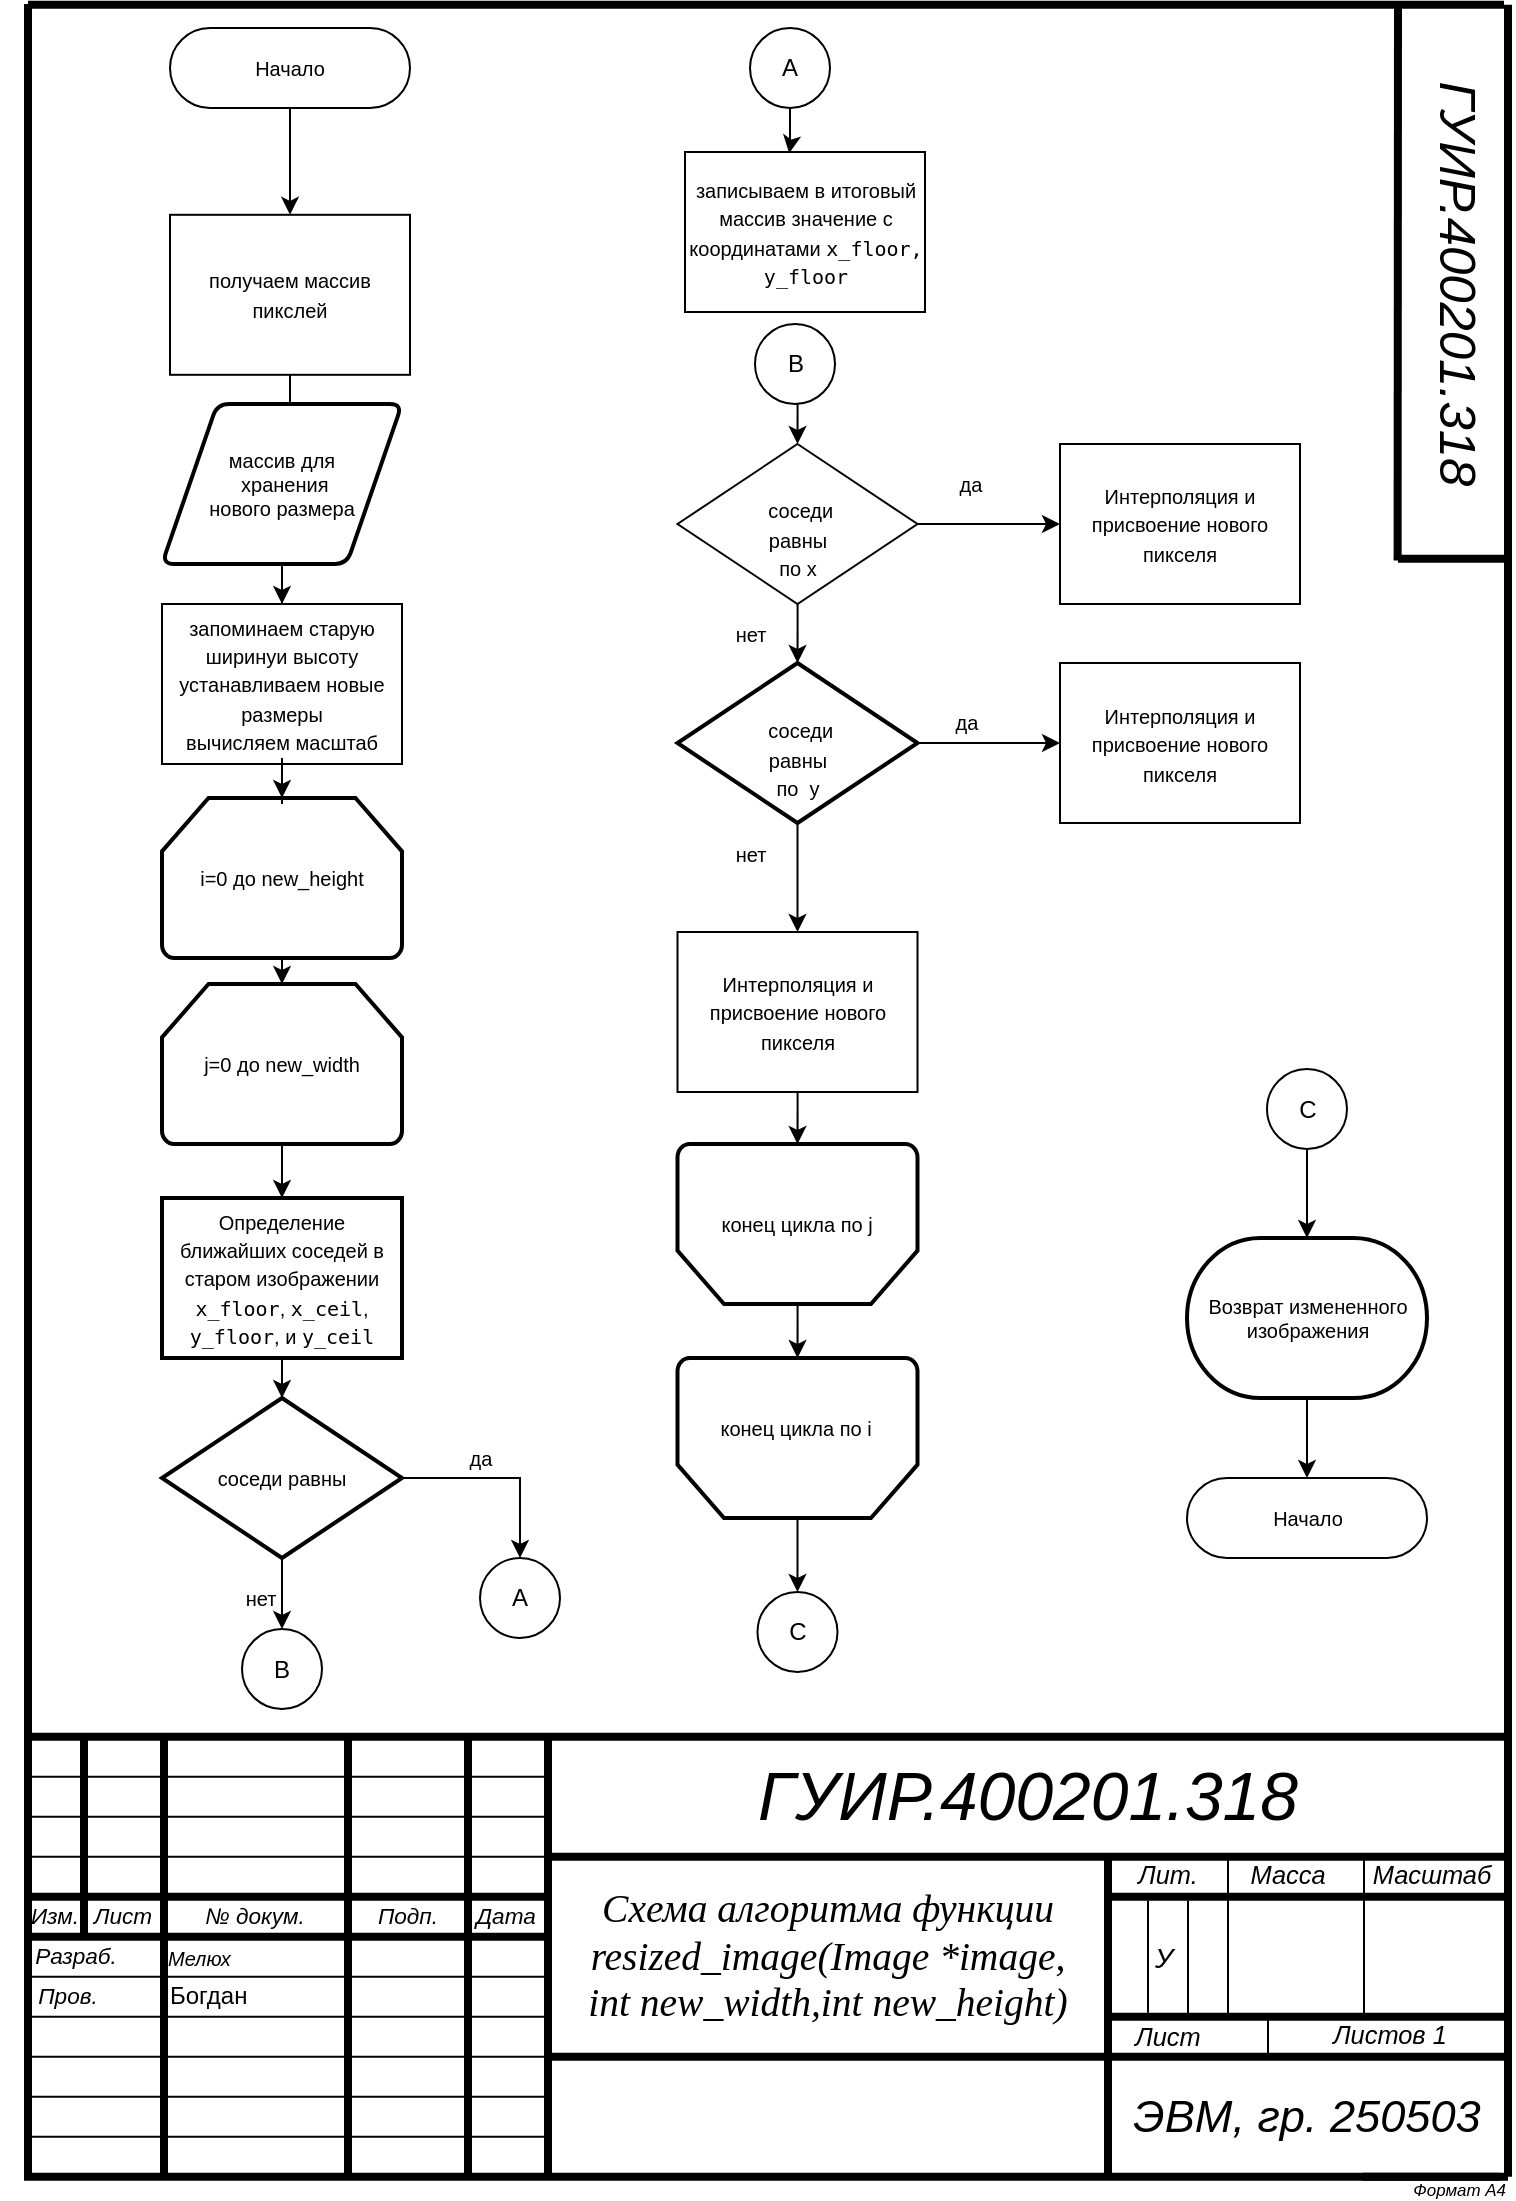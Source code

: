 <mxfile version="22.1.7" type="device">
  <diagram id="C5RBs43oDa-KdzZeNtuy" name="Page-1">
    <mxGraphModel dx="335" dy="496" grid="1" gridSize="10" guides="1" tooltips="1" connect="1" arrows="1" fold="1" page="1" pageScale="1" pageWidth="827" pageHeight="1169" math="0" shadow="0">
      <root>
        <mxCell id="WIyWlLk6GJQsqaUBKTNV-0" />
        <mxCell id="WIyWlLk6GJQsqaUBKTNV-1" parent="WIyWlLk6GJQsqaUBKTNV-0" />
        <UserObject label="" tags="Соединительная_линия" id="qpGkZIj-OQJHKcK6H_bm-0">
          <mxCell parent="WIyWlLk6GJQsqaUBKTNV-1" vertex="1" visible="0">
            <mxGeometry x="740" y="90" as="geometry" />
          </mxCell>
        </UserObject>
        <UserObject label="" tags="Фон" id="qpGkZIj-OQJHKcK6H_bm-1">
          <mxCell style="vsdxID=314;fillColor=#FFFFFF;gradientColor=none;shape=stencil(UzV2Ls5ILEhVNTIoLinKz04tz0wpyVA1dlE1MsrMy0gtyiwBslSNXVWNndPyi1LTi/JL81Ig/IJEkEoQKze/DGRCBUSfoYEBSI+RQSUq3w2iOCczD49iPErJVIjXektLPRMzfMqBDIQ/IUGELIceJkAhSHgauwIA);strokeColor=#000000;strokeWidth=4;spacingTop=-2;spacingBottom=-2;spacingLeft=-2;spacingRight=-2;points=[];labelBackgroundColor=#ffffff;rounded=0;html=1;whiteSpace=wrap;" parent="WIyWlLk6GJQsqaUBKTNV-1" vertex="1">
            <mxGeometry x="344" y="1512.4" width="740" height="220" as="geometry" />
          </mxCell>
        </UserObject>
        <UserObject label="" tags="Фон" id="qpGkZIj-OQJHKcK6H_bm-2">
          <mxCell style="vsdxID=315;fillColor=#FFFFFF;gradientColor=none;shape=stencil(fY9LDoAgDERP0z3SIyjeg0QUooJB/N1eSGMkJrib6bxpWsB61XJRwNkavBvVYbqgARvg3FitvAlRAQrAundeDd5ttiO/yEQmNbs9bTipx1KDsyt3LYGTsUWwYj/oExbgKN5r6JE8+14eR/Q1ihs=);strokeColor=#000000;strokeWidth=4;spacingTop=-2;spacingBottom=-2;spacingLeft=-2;spacingRight=-2;points=[];labelBackgroundColor=#ffffff;rounded=0;html=1;whiteSpace=wrap;" parent="WIyWlLk6GJQsqaUBKTNV-1" vertex="1">
            <mxGeometry x="604" y="1572.4" width="480" height="100" as="geometry" />
          </mxCell>
        </UserObject>
        <UserObject label="" tags="Фон" id="qpGkZIj-OQJHKcK6H_bm-3">
          <mxCell style="vsdxID=316;edgeStyle=none;startArrow=none;endArrow=none;startSize=3;endSize=3;strokeWidth=4;strokeColor=#000000;spacingTop=-2;spacingBottom=-2;spacingLeft=-2;spacingRight=-2;verticalAlign=middle;html=1;labelBackgroundColor=#ffffff;rounded=0;" parent="WIyWlLk6GJQsqaUBKTNV-1" edge="1">
            <mxGeometry relative="1" as="geometry">
              <Array as="points" />
              <mxPoint x="604" y="1672.4" as="sourcePoint" />
              <mxPoint x="604" y="1732.4" as="targetPoint" />
            </mxGeometry>
          </mxCell>
        </UserObject>
        <UserObject label="" tags="Фон" id="qpGkZIj-OQJHKcK6H_bm-4">
          <mxCell style="vsdxID=317;edgeStyle=none;startArrow=none;endArrow=none;startSize=3;endSize=3;strokeWidth=4;strokeColor=#000000;spacingTop=-2;spacingBottom=-2;spacingLeft=-2;spacingRight=-2;verticalAlign=middle;html=1;labelBackgroundColor=#ffffff;rounded=0;" parent="WIyWlLk6GJQsqaUBKTNV-1" edge="1">
            <mxGeometry relative="1" as="geometry">
              <Array as="points" />
              <mxPoint x="884" y="1572.4" as="sourcePoint" />
              <mxPoint x="884" y="1732.4" as="targetPoint" />
            </mxGeometry>
          </mxCell>
        </UserObject>
        <UserObject label="" tags="Фон" id="qpGkZIj-OQJHKcK6H_bm-5">
          <mxCell style="vsdxID=318;edgeStyle=none;startArrow=none;endArrow=none;startSize=3;endSize=3;strokeColor=#000000;spacingTop=-2;spacingBottom=-2;spacingLeft=-2;spacingRight=-2;verticalAlign=middle;html=1;labelBackgroundColor=#ffffff;rounded=0;" parent="WIyWlLk6GJQsqaUBKTNV-1" edge="1">
            <mxGeometry relative="1" as="geometry">
              <mxPoint as="offset" />
              <Array as="points" />
              <mxPoint x="344" y="1532.4" as="sourcePoint" />
              <mxPoint x="604" y="1532.4" as="targetPoint" />
            </mxGeometry>
          </mxCell>
        </UserObject>
        <UserObject label="" tags="Фон" id="qpGkZIj-OQJHKcK6H_bm-6">
          <mxCell style="vsdxID=319;edgeStyle=none;startArrow=none;endArrow=none;startSize=3;endSize=3;strokeColor=#000000;spacingTop=-2;spacingBottom=-2;spacingLeft=-2;spacingRight=-2;verticalAlign=middle;html=1;labelBackgroundColor=#ffffff;rounded=0;" parent="WIyWlLk6GJQsqaUBKTNV-1" edge="1">
            <mxGeometry relative="1" as="geometry">
              <mxPoint as="offset" />
              <Array as="points" />
              <mxPoint x="344" y="1552.4" as="sourcePoint" />
              <mxPoint x="604" y="1552.4" as="targetPoint" />
            </mxGeometry>
          </mxCell>
        </UserObject>
        <UserObject label="" tags="Фон" id="qpGkZIj-OQJHKcK6H_bm-7">
          <mxCell style="vsdxID=320;edgeStyle=none;startArrow=none;endArrow=none;startSize=3;endSize=3;strokeColor=#000000;spacingTop=-2;spacingBottom=-2;spacingLeft=-2;spacingRight=-2;verticalAlign=middle;html=1;labelBackgroundColor=#ffffff;rounded=0;" parent="WIyWlLk6GJQsqaUBKTNV-1" edge="1">
            <mxGeometry relative="1" as="geometry">
              <mxPoint as="offset" />
              <Array as="points" />
              <mxPoint x="344" y="1572.4" as="sourcePoint" />
              <mxPoint x="604" y="1572.4" as="targetPoint" />
            </mxGeometry>
          </mxCell>
        </UserObject>
        <UserObject label="" tags="Фон" id="qpGkZIj-OQJHKcK6H_bm-8">
          <mxCell style="vsdxID=321;edgeStyle=none;startArrow=none;endArrow=none;startSize=3;endSize=3;strokeWidth=4;strokeColor=#000000;spacingTop=-2;spacingBottom=-2;spacingLeft=-2;spacingRight=-2;verticalAlign=middle;html=1;labelBackgroundColor=#ffffff;rounded=0;" parent="WIyWlLk6GJQsqaUBKTNV-1" edge="1">
            <mxGeometry relative="1" as="geometry">
              <mxPoint as="offset" />
              <Array as="points" />
              <mxPoint x="344" y="1592.4" as="sourcePoint" />
              <mxPoint x="604" y="1592.4" as="targetPoint" />
            </mxGeometry>
          </mxCell>
        </UserObject>
        <UserObject label="" tags="Фон" id="qpGkZIj-OQJHKcK6H_bm-9">
          <mxCell style="vsdxID=322;edgeStyle=none;startArrow=none;endArrow=none;startSize=3;endSize=3;strokeColor=#000000;spacingTop=-2;spacingBottom=-2;spacingLeft=-2;spacingRight=-2;verticalAlign=middle;html=1;labelBackgroundColor=#ffffff;rounded=0;" parent="WIyWlLk6GJQsqaUBKTNV-1" edge="1">
            <mxGeometry relative="1" as="geometry">
              <mxPoint as="offset" />
              <Array as="points" />
              <mxPoint x="344" y="1632.4" as="sourcePoint" />
              <mxPoint x="604" y="1632.4" as="targetPoint" />
            </mxGeometry>
          </mxCell>
        </UserObject>
        <UserObject label="" tags="Фон" id="qpGkZIj-OQJHKcK6H_bm-10">
          <mxCell style="vsdxID=323;edgeStyle=none;startArrow=none;endArrow=none;startSize=3;endSize=3;strokeColor=#000000;spacingTop=-2;spacingBottom=-2;spacingLeft=-2;spacingRight=-2;verticalAlign=middle;html=1;labelBackgroundColor=#ffffff;rounded=0;" parent="WIyWlLk6GJQsqaUBKTNV-1" edge="1">
            <mxGeometry relative="1" as="geometry">
              <mxPoint as="offset" />
              <Array as="points" />
              <mxPoint x="344" y="1672.4" as="sourcePoint" />
              <mxPoint x="604" y="1672.4" as="targetPoint" />
            </mxGeometry>
          </mxCell>
        </UserObject>
        <UserObject label="" tags="Фон" id="qpGkZIj-OQJHKcK6H_bm-11">
          <mxCell style="vsdxID=324;edgeStyle=none;startArrow=none;endArrow=none;startSize=3;endSize=3;strokeWidth=4;strokeColor=#000000;spacingTop=-2;spacingBottom=-2;spacingLeft=-2;spacingRight=-2;verticalAlign=middle;html=1;labelBackgroundColor=#ffffff;rounded=0;" parent="WIyWlLk6GJQsqaUBKTNV-1" edge="1">
            <mxGeometry relative="1" as="geometry">
              <mxPoint as="offset" />
              <Array as="points" />
              <mxPoint x="344" y="1612.4" as="sourcePoint" />
              <mxPoint x="604" y="1612.4" as="targetPoint" />
            </mxGeometry>
          </mxCell>
        </UserObject>
        <UserObject label="" tags="Фон" id="qpGkZIj-OQJHKcK6H_bm-12">
          <mxCell style="vsdxID=325;edgeStyle=none;startArrow=none;endArrow=none;startSize=3;endSize=3;strokeColor=#000000;spacingTop=-2;spacingBottom=-2;spacingLeft=-2;spacingRight=-2;verticalAlign=middle;html=1;labelBackgroundColor=#ffffff;rounded=0;" parent="WIyWlLk6GJQsqaUBKTNV-1" edge="1">
            <mxGeometry relative="1" as="geometry">
              <mxPoint as="offset" />
              <Array as="points" />
              <mxPoint x="344" y="1652.4" as="sourcePoint" />
              <mxPoint x="604" y="1652.4" as="targetPoint" />
            </mxGeometry>
          </mxCell>
        </UserObject>
        <UserObject label="" tags="Фон" id="qpGkZIj-OQJHKcK6H_bm-13">
          <mxCell style="vsdxID=326;edgeStyle=none;startArrow=none;endArrow=none;startSize=3;endSize=3;strokeColor=#000000;spacingTop=-2;spacingBottom=-2;spacingLeft=-2;spacingRight=-2;verticalAlign=middle;html=1;labelBackgroundColor=#ffffff;rounded=0;" parent="WIyWlLk6GJQsqaUBKTNV-1" edge="1">
            <mxGeometry relative="1" as="geometry">
              <mxPoint as="offset" />
              <Array as="points" />
              <mxPoint x="344" y="1692.4" as="sourcePoint" />
              <mxPoint x="604" y="1692.4" as="targetPoint" />
            </mxGeometry>
          </mxCell>
        </UserObject>
        <UserObject label="" tags="Фон" id="qpGkZIj-OQJHKcK6H_bm-14">
          <mxCell style="vsdxID=327;edgeStyle=none;startArrow=none;endArrow=none;startSize=3;endSize=3;strokeColor=#000000;spacingTop=-2;spacingBottom=-2;spacingLeft=-2;spacingRight=-2;verticalAlign=middle;html=1;labelBackgroundColor=#ffffff;rounded=0;" parent="WIyWlLk6GJQsqaUBKTNV-1" edge="1">
            <mxGeometry relative="1" as="geometry">
              <mxPoint as="offset" />
              <Array as="points" />
              <mxPoint x="344" y="1712.4" as="sourcePoint" />
              <mxPoint x="604" y="1712.4" as="targetPoint" />
            </mxGeometry>
          </mxCell>
        </UserObject>
        <UserObject label="" tags="Фон" id="qpGkZIj-OQJHKcK6H_bm-15">
          <mxCell style="vsdxID=328;edgeStyle=none;startArrow=none;endArrow=none;startSize=3;endSize=3;strokeWidth=4;strokeColor=#000000;spacingTop=-2;spacingBottom=-2;spacingLeft=-2;spacingRight=-2;verticalAlign=middle;html=1;labelBackgroundColor=#ffffff;rounded=0;" parent="WIyWlLk6GJQsqaUBKTNV-1" edge="1">
            <mxGeometry relative="1" as="geometry">
              <Array as="points" />
              <mxPoint x="372" y="1512.4" as="sourcePoint" />
              <mxPoint x="372" y="1612.4" as="targetPoint" />
            </mxGeometry>
          </mxCell>
        </UserObject>
        <UserObject label="" tags="Фон" id="qpGkZIj-OQJHKcK6H_bm-16">
          <mxCell style="vsdxID=329;edgeStyle=none;startArrow=none;endArrow=none;startSize=3;endSize=3;strokeWidth=4;strokeColor=#000000;spacingTop=-2;spacingBottom=-2;spacingLeft=-2;spacingRight=-2;verticalAlign=middle;html=1;labelBackgroundColor=#ffffff;rounded=0;" parent="WIyWlLk6GJQsqaUBKTNV-1" edge="1">
            <mxGeometry relative="1" as="geometry">
              <Array as="points" />
              <mxPoint x="412" y="1512.4" as="sourcePoint" />
              <mxPoint x="412" y="1612.4" as="targetPoint" />
            </mxGeometry>
          </mxCell>
        </UserObject>
        <UserObject label="" tags="Фон" id="qpGkZIj-OQJHKcK6H_bm-17">
          <mxCell style="vsdxID=330;edgeStyle=none;startArrow=none;endArrow=none;startSize=3;endSize=3;strokeWidth=4;strokeColor=#000000;spacingTop=-2;spacingBottom=-2;spacingLeft=-2;spacingRight=-2;verticalAlign=middle;html=1;labelBackgroundColor=#ffffff;rounded=0;" parent="WIyWlLk6GJQsqaUBKTNV-1" edge="1">
            <mxGeometry relative="1" as="geometry">
              <Array as="points" />
              <mxPoint x="504" y="1512.4" as="sourcePoint" />
              <mxPoint x="504" y="1612.4" as="targetPoint" />
            </mxGeometry>
          </mxCell>
        </UserObject>
        <UserObject label="" tags="Фон" id="qpGkZIj-OQJHKcK6H_bm-18">
          <mxCell style="vsdxID=331;edgeStyle=none;startArrow=none;endArrow=none;startSize=3;endSize=3;strokeWidth=4;strokeColor=#000000;spacingTop=-2;spacingBottom=-2;spacingLeft=-2;spacingRight=-2;verticalAlign=middle;html=1;labelBackgroundColor=#ffffff;rounded=0;" parent="WIyWlLk6GJQsqaUBKTNV-1" edge="1">
            <mxGeometry relative="1" as="geometry">
              <Array as="points" />
              <mxPoint x="564" y="1512.4" as="sourcePoint" />
              <mxPoint x="564" y="1612.4" as="targetPoint" />
            </mxGeometry>
          </mxCell>
        </UserObject>
        <UserObject label="" tags="Фон" id="qpGkZIj-OQJHKcK6H_bm-19">
          <mxCell style="vsdxID=332;edgeStyle=none;startArrow=none;endArrow=none;startSize=3;endSize=3;strokeWidth=4;strokeColor=#000000;spacingTop=-2;spacingBottom=-2;spacingLeft=-2;spacingRight=-2;verticalAlign=middle;html=1;labelBackgroundColor=#ffffff;rounded=0;" parent="WIyWlLk6GJQsqaUBKTNV-1" edge="1">
            <mxGeometry relative="1" as="geometry">
              <Array as="points" />
              <mxPoint x="412" y="1612.4" as="sourcePoint" />
              <mxPoint x="412" y="1732.4" as="targetPoint" />
            </mxGeometry>
          </mxCell>
        </UserObject>
        <UserObject label="" tags="Фон" id="qpGkZIj-OQJHKcK6H_bm-20">
          <mxCell style="vsdxID=333;edgeStyle=none;startArrow=none;endArrow=none;startSize=3;endSize=3;strokeWidth=4;strokeColor=#000000;spacingTop=-2;spacingBottom=-2;spacingLeft=-2;spacingRight=-2;verticalAlign=middle;html=1;labelBackgroundColor=#ffffff;rounded=0;" parent="WIyWlLk6GJQsqaUBKTNV-1" edge="1">
            <mxGeometry relative="1" as="geometry">
              <Array as="points" />
              <mxPoint x="504" y="1612.4" as="sourcePoint" />
              <mxPoint x="504" y="1732.4" as="targetPoint" />
            </mxGeometry>
          </mxCell>
        </UserObject>
        <UserObject label="" tags="Фон" id="qpGkZIj-OQJHKcK6H_bm-21">
          <mxCell style="vsdxID=334;edgeStyle=none;startArrow=none;endArrow=none;startSize=3;endSize=3;strokeWidth=4;strokeColor=#000000;spacingTop=-2;spacingBottom=-2;spacingLeft=-2;spacingRight=-2;verticalAlign=middle;html=1;labelBackgroundColor=#ffffff;rounded=0;" parent="WIyWlLk6GJQsqaUBKTNV-1" edge="1">
            <mxGeometry relative="1" as="geometry">
              <Array as="points" />
              <mxPoint x="564" y="1612.4" as="sourcePoint" />
              <mxPoint x="564" y="1732.4" as="targetPoint" />
            </mxGeometry>
          </mxCell>
        </UserObject>
        <UserObject label="" tags="Фон" id="qpGkZIj-OQJHKcK6H_bm-22">
          <mxCell style="vsdxID=335;edgeStyle=none;startArrow=none;endArrow=none;startSize=3;endSize=3;strokeWidth=4;strokeColor=#000000;spacingTop=-2;spacingBottom=-2;spacingLeft=-2;spacingRight=-2;verticalAlign=middle;html=1;labelBackgroundColor=#ffffff;rounded=0;" parent="WIyWlLk6GJQsqaUBKTNV-1" edge="1">
            <mxGeometry relative="1" as="geometry">
              <mxPoint as="offset" />
              <Array as="points" />
              <mxPoint x="884" y="1592.4" as="sourcePoint" />
              <mxPoint x="1084" y="1592.4" as="targetPoint" />
            </mxGeometry>
          </mxCell>
        </UserObject>
        <UserObject label="" tags="Фон" id="qpGkZIj-OQJHKcK6H_bm-23">
          <mxCell style="vsdxID=336;edgeStyle=none;startArrow=none;endArrow=none;startSize=3;endSize=3;strokeWidth=4;strokeColor=#000000;spacingTop=-2;spacingBottom=-2;spacingLeft=-2;spacingRight=-2;verticalAlign=middle;html=1;labelBackgroundColor=#ffffff;rounded=0;" parent="WIyWlLk6GJQsqaUBKTNV-1" edge="1">
            <mxGeometry relative="1" as="geometry">
              <mxPoint as="offset" />
              <Array as="points" />
              <mxPoint x="884" y="1652.4" as="sourcePoint" />
              <mxPoint x="1084" y="1652.4" as="targetPoint" />
            </mxGeometry>
          </mxCell>
        </UserObject>
        <UserObject label="" tags="Фон" id="qpGkZIj-OQJHKcK6H_bm-24">
          <mxCell style="vsdxID=337;fillColor=#FFFFFF;gradientColor=none;shape=stencil(fY9LDoAgDERP0z3SIyjeg0QUooJB/N1eSGMkJrib6bxpWsB61XJRwNkavBvVYbqgARvg3FitvAlRAQrAundeDd5ttiO/yEQmNbs9bTipx1KDsyt3LYGTsUWwYj/oExbgKN5r6JE8+14eR/Q1ihs=);strokeColor=#000000;strokeWidth=4;spacingTop=-2;spacingBottom=-2;spacingLeft=-2;spacingRight=-2;points=[];labelBackgroundColor=#ffffff;rounded=0;html=1;whiteSpace=wrap;" parent="WIyWlLk6GJQsqaUBKTNV-1" vertex="1">
            <mxGeometry x="604" y="1512.4" width="480" height="60" as="geometry" />
          </mxCell>
        </UserObject>
        <UserObject label="&lt;div style=&quot;font-size: 1px&quot;&gt;&lt;font style=&quot;font-size:33.87px;font-family:Arial;color:#000000;direction:ltr;letter-spacing:0px;line-height:120%;opacity:1&quot;&gt;&lt;i&gt;ГУИР.400201&lt;/i&gt;&lt;/font&gt;&lt;font style=&quot;font-size:33.87px;font-family:Arial;color:#000000;direction:ltr;letter-spacing:0px;line-height:120%;opacity:1&quot;&gt;&lt;i&gt;.318&lt;/i&gt;&lt;/font&gt;&lt;font style=&quot;font-size:33.87px;font-family:Arial;color:#000000;direction:ltr;letter-spacing:0px;line-height:120%;opacity:1&quot;&gt;&lt;i&gt;&lt;br&gt;&lt;/i&gt;&lt;/font&gt;&lt;/div&gt;" tags="Фон" id="qpGkZIj-OQJHKcK6H_bm-25">
          <mxCell style="verticalAlign=middle;align=center;overflow=width;vsdxID=338;fillColor=none;gradientColor=none;shape=stencil(nZBLDoAgDERP0z3SIyjew0SURgSD+Lu9kMZoXLhwN9O+tukAlrNpJg1SzDH4QW/URgNYgZTkjA4UkwJUgGXng+6DX1zLfmoymdXo17xh5zmRJ6Q42BWCfc2oJfdAr+Yv+AP9Cb7OJ3H/2JG1HNGz/84klThPVCc=);strokeColor=none;spacingTop=-2;spacingBottom=-2;spacingLeft=-2;spacingRight=-2;points=[];labelBackgroundColor=none;rounded=0;html=1;whiteSpace=wrap;" parent="WIyWlLk6GJQsqaUBKTNV-1" vertex="1">
            <mxGeometry x="604" y="1512.4" width="480" height="60" as="geometry" />
          </mxCell>
        </UserObject>
        <UserObject label="&lt;div style=&quot;font-size: 1px&quot;&gt;&lt;font style=&quot;font-size:12.7px;font-family:Arial;color:#000000;direction:ltr;letter-spacing:0px;line-height:120%;opacity:1&quot;&gt;&lt;i&gt;Лит.&lt;br/&gt;&lt;/i&gt;&lt;/font&gt;&lt;/div&gt;" tags="Фон" id="qpGkZIj-OQJHKcK6H_bm-26">
          <mxCell style="verticalAlign=middle;align=center;overflow=width;vsdxID=339;fillColor=none;gradientColor=none;shape=stencil(nZBLDoAgDERP0z3SIyjew0SURgSD+Lu9kMZoXLhwN9O+tukAlrNpJg1SzDH4QW/URgNYgZTkjA4UkwJUgGXng+6DX1zLfmoymdXo17xh5zmRJ6Q42BWCfc2oJfdAr+Yv+AP9Cb7OJ3H/2JG1HNGz/84klThPVCc=);strokeColor=none;spacingTop=-2;spacingBottom=-2;spacingLeft=-2;spacingRight=-2;points=[];labelBackgroundColor=none;rounded=0;html=1;whiteSpace=wrap;" parent="WIyWlLk6GJQsqaUBKTNV-1" vertex="1">
            <mxGeometry x="884" y="1572.4" width="60" height="20" as="geometry" />
          </mxCell>
        </UserObject>
        <UserObject label="&lt;div style=&quot;font-size: 1px&quot;&gt;&lt;font style=&quot;font-size:12.7px;font-family:Arial;color:#000000;direction:ltr;letter-spacing:0px;line-height:120%;opacity:1&quot;&gt;&lt;i&gt;Масса&lt;br/&gt;&lt;/i&gt;&lt;/font&gt;&lt;/div&gt;" tags="Фон" id="qpGkZIj-OQJHKcK6H_bm-27">
          <mxCell style="verticalAlign=middle;align=center;overflow=width;vsdxID=340;fillColor=none;gradientColor=none;shape=stencil(nZBLDoAgDERP0z3SIyjew0SURgSD+Lu9kMZoXLhwN9O+tukAlrNpJg1SzDH4QW/URgNYgZTkjA4UkwJUgGXng+6DX1zLfmoymdXo17xh5zmRJ6Q42BWCfc2oJfdAr+Yv+AP9Cb7OJ3H/2JG1HNGz/84klThPVCc=);strokeColor=none;spacingTop=-2;spacingBottom=-2;spacingLeft=-2;spacingRight=-2;points=[];labelBackgroundColor=none;rounded=0;html=1;whiteSpace=wrap;" parent="WIyWlLk6GJQsqaUBKTNV-1" vertex="1">
            <mxGeometry x="944" y="1572.4" width="60" height="20" as="geometry" />
          </mxCell>
        </UserObject>
        <UserObject label="&lt;div style=&quot;font-size: 1px&quot;&gt;&lt;font style=&quot;font-size:12.7px;font-family:Arial;color:#000000;direction:ltr;letter-spacing:0px;line-height:120%;opacity:1&quot;&gt;&lt;i&gt;Масштаб&lt;br/&gt;&lt;/i&gt;&lt;/font&gt;&lt;/div&gt;" tags="Фон" id="qpGkZIj-OQJHKcK6H_bm-28">
          <mxCell style="verticalAlign=middle;align=center;overflow=width;vsdxID=341;fillColor=none;gradientColor=none;shape=stencil(nZBLDoAgDERP0z3SIyjew0SURgSD+Lu9kMZoXLhwN9O+tukAlrNpJg1SzDH4QW/URgNYgZTkjA4UkwJUgGXng+6DX1zLfmoymdXo17xh5zmRJ6Q42BWCfc2oJfdAr+Yv+AP9Cb7OJ3H/2JG1HNGz/84klThPVCc=);strokeColor=none;spacingTop=-2;spacingBottom=-2;spacingLeft=-2;spacingRight=-2;points=[];labelBackgroundColor=none;rounded=0;html=1;whiteSpace=wrap;" parent="WIyWlLk6GJQsqaUBKTNV-1" vertex="1">
            <mxGeometry x="1006" y="1574.4" width="80" height="16" as="geometry" />
          </mxCell>
        </UserObject>
        <UserObject label="&lt;div style=&quot;font-size: 1px&quot;&gt;&lt;font style=&quot;font-size:12.7px;font-family:Arial;color:#000000;direction:ltr;letter-spacing:0px;line-height:120%;opacity:1&quot;&gt;&lt;i&gt;Лист&lt;/i&gt;&lt;/font&gt;&lt;font style=&quot;font-size:12.7px;font-family:Arial;color:#000000;direction:ltr;letter-spacing:0px;line-height:120%;opacity:1&quot;&gt;&lt;i&gt; &lt;/i&gt;&lt;/font&gt;&lt;font style=&quot;font-size:12.7px;font-family:Arial;color:#000000;direction:ltr;letter-spacing:0px;line-height:120%;opacity:1&quot;&gt;&lt;i&gt;&lt;br/&gt;&lt;/i&gt;&lt;/font&gt;&lt;/div&gt;" tags="Фон" id="qpGkZIj-OQJHKcK6H_bm-29">
          <mxCell style="verticalAlign=middle;align=center;overflow=width;vsdxID=343;fillColor=none;gradientColor=none;shape=stencil(nZBLDoAgDERP0z3SIyjew0SURgSD+Lu9kMZoXLhwN9O+tukAlrNpJg1SzDH4QW/URgNYgZTkjA4UkwJUgGXng+6DX1zLfmoymdXo17xh5zmRJ6Q42BWCfc2oJfdAr+Yv+AP9Cb7OJ3H/2JG1HNGz/84klThPVCc=);strokeColor=none;spacingTop=-2;spacingBottom=-2;spacingLeft=-2;spacingRight=-2;points=[];labelBackgroundColor=none;rounded=0;html=1;whiteSpace=wrap;" parent="WIyWlLk6GJQsqaUBKTNV-1" vertex="1">
            <mxGeometry x="884" y="1654.4" width="60" height="18" as="geometry" />
          </mxCell>
        </UserObject>
        <UserObject label="" tags="Фон" id="qpGkZIj-OQJHKcK6H_bm-30">
          <mxCell style="vsdxID=344;edgeStyle=none;startArrow=none;endArrow=none;startSize=3;endSize=3;strokeColor=#000000;spacingTop=-2;spacingBottom=-2;spacingLeft=-2;spacingRight=-2;verticalAlign=middle;html=1;labelBackgroundColor=#ffffff;rounded=0;" parent="WIyWlLk6GJQsqaUBKTNV-1" edge="1">
            <mxGeometry relative="1" as="geometry">
              <Array as="points" />
              <mxPoint x="1012" y="1572.4" as="sourcePoint" />
              <mxPoint x="1012" y="1652.4" as="targetPoint" />
            </mxGeometry>
          </mxCell>
        </UserObject>
        <UserObject label="" tags="Фон" id="qpGkZIj-OQJHKcK6H_bm-31">
          <mxCell style="vsdxID=345;edgeStyle=none;startArrow=none;endArrow=none;startSize=3;endSize=3;strokeColor=#000000;spacingTop=-2;spacingBottom=-2;spacingLeft=-2;spacingRight=-2;verticalAlign=middle;html=1;labelBackgroundColor=#ffffff;rounded=0;" parent="WIyWlLk6GJQsqaUBKTNV-1" edge="1">
            <mxGeometry relative="1" as="geometry">
              <Array as="points" />
              <mxPoint x="964" y="1652.4" as="sourcePoint" />
              <mxPoint x="964" y="1672.4" as="targetPoint" />
            </mxGeometry>
          </mxCell>
        </UserObject>
        <UserObject label="" tags="Фон" id="qpGkZIj-OQJHKcK6H_bm-32">
          <mxCell style="vsdxID=346;edgeStyle=none;startArrow=none;endArrow=none;startSize=3;endSize=3;strokeColor=#000000;spacingTop=-2;spacingBottom=-2;spacingLeft=-2;spacingRight=-2;verticalAlign=middle;html=1;labelBackgroundColor=#ffffff;rounded=0;" parent="WIyWlLk6GJQsqaUBKTNV-1" edge="1">
            <mxGeometry relative="1" as="geometry">
              <Array as="points" />
              <mxPoint x="944" y="1572.4" as="sourcePoint" />
              <mxPoint x="944" y="1652.4" as="targetPoint" />
            </mxGeometry>
          </mxCell>
        </UserObject>
        <UserObject label="&lt;div style=&quot;font-size: 1px&quot;&gt;&lt;font style=&quot;font-size:12.7px;font-family:Arial;color:#000000;direction:ltr;letter-spacing:0px;line-height:120%;opacity:1&quot;&gt;&lt;i&gt;Листов    &lt;/i&gt;&lt;/font&gt;&lt;font style=&quot;font-size:12.7px;font-family:Arial;color:#000000;direction:ltr;letter-spacing:0px;line-height:120%;opacity:1&quot;&gt;&lt;i&gt;1&lt;br/&gt;&lt;/i&gt;&lt;/font&gt;&lt;/div&gt;" tags="Фон" id="qpGkZIj-OQJHKcK6H_bm-33">
          <mxCell style="verticalAlign=middle;align=center;overflow=width;vsdxID=347;fillColor=none;gradientColor=none;shape=stencil(nZBLDoAgDERP0z3SIyjew0SURgSD+Lu9kMZoXLhwN9O+tukAlrNpJg1SzDH4QW/URgNYgZTkjA4UkwJUgGXng+6DX1zLfmoymdXo17xh5zmRJ6Q42BWCfc2oJfdAr+Yv+AP9Cb7OJ3H/2JG1HNGz/84klThPVCc=);strokeColor=none;spacingTop=-2;spacingBottom=-2;spacingLeft=-2;spacingRight=-2;points=[];labelBackgroundColor=none;rounded=0;html=1;whiteSpace=wrap;" parent="WIyWlLk6GJQsqaUBKTNV-1" vertex="1">
            <mxGeometry x="966" y="1652.4" width="118" height="20" as="geometry" />
          </mxCell>
        </UserObject>
        <UserObject label="&lt;div style=&quot;font-size: 1px&quot;&gt;&lt;font style=&quot;font-size:22.58px;font-family:Arial;color:#000000;direction:ltr;letter-spacing:0px;line-height:120%;opacity:1&quot;&gt;&lt;i&gt;ЭВМ, гр. 250503&lt;/i&gt;&lt;/font&gt;&lt;font style=&quot;font-size:22.58px;font-family:Arial;color:#000000;direction:ltr;letter-spacing:0px;line-height:120%;opacity:1&quot;&gt;&lt;i&gt;&lt;br&gt;&lt;/i&gt;&lt;/font&gt;&lt;/div&gt;" tags="Фон" id="qpGkZIj-OQJHKcK6H_bm-34">
          <mxCell style="verticalAlign=middle;align=center;overflow=width;vsdxID=348;fillColor=none;gradientColor=none;shape=stencil(nZBLDoAgDERP0z3SIyjew0SURgSD+Lu9kMZoXLhwN9O+tukAlrNpJg1SzDH4QW/URgNYgZTkjA4UkwJUgGXng+6DX1zLfmoymdXo17xh5zmRJ6Q42BWCfc2oJfdAr+Yv+AP9Cb7OJ3H/2JG1HNGz/84klThPVCc=);strokeColor=none;spacingTop=-2;spacingBottom=-2;spacingLeft=-2;spacingRight=-2;points=[[0.64,1,0],[1,1,0]];labelBackgroundColor=none;rounded=0;html=1;whiteSpace=wrap;" parent="WIyWlLk6GJQsqaUBKTNV-1" vertex="1">
            <mxGeometry x="884" y="1672.4" width="199" height="60" as="geometry" />
          </mxCell>
        </UserObject>
        <UserObject label="&lt;div style=&quot;font-size: 1px&quot;&gt;&lt;font style=&quot;font-size:11.29px;font-family:Arial;color:#000000;direction:ltr;letter-spacing:0px;line-height:120%;opacity:1&quot;&gt;&lt;i&gt;Изм&lt;/i&gt;&lt;/font&gt;&lt;font style=&quot;font-size:11.29px;font-family:Arial;color:#000000;direction:ltr;letter-spacing:0px;line-height:120%;opacity:1&quot;&gt;&lt;i&gt;.&lt;br/&gt;&lt;/i&gt;&lt;/font&gt;&lt;/div&gt;" tags="Фон" id="qpGkZIj-OQJHKcK6H_bm-35">
          <mxCell style="verticalAlign=middle;align=center;overflow=width;vsdxID=349;fillColor=none;gradientColor=none;shape=stencil(nZBLDoAgDERP0z3SIyjew0SURgSD+Lu9kMZoXLhwN9O+tukAlrNpJg1SzDH4QW/URgNYgZTkjA4UkwJUgGXng+6DX1zLfmoymdXo17xh5zmRJ6Q42BWCfc2oJfdAr+Yv+AP9Cb7OJ3H/2JG1HNGz/84klThPVCc=);strokeColor=none;spacingTop=-2;spacingBottom=-2;spacingLeft=-2;spacingRight=-2;points=[];labelBackgroundColor=none;rounded=0;html=1;whiteSpace=wrap;" parent="WIyWlLk6GJQsqaUBKTNV-1" vertex="1">
            <mxGeometry x="344" y="1592.4" width="27" height="20" as="geometry" />
          </mxCell>
        </UserObject>
        <UserObject label="&lt;div style=&quot;font-size: 1px&quot;&gt;&lt;font style=&quot;font-size:11.29px;font-family:Arial;color:#000000;direction:ltr;letter-spacing:0px;line-height:120%;opacity:1&quot;&gt;&lt;i&gt;Лист&lt;br/&gt;&lt;/i&gt;&lt;/font&gt;&lt;/div&gt;" tags="Фон" id="qpGkZIj-OQJHKcK6H_bm-36">
          <mxCell style="verticalAlign=middle;align=center;overflow=width;vsdxID=350;fillColor=none;gradientColor=none;shape=stencil(nZBLDoAgDERP0z3SIyjew0SURgSD+Lu9kMZoXLhwN9O+tukAlrNpJg1SzDH4QW/URgNYgZTkjA4UkwJUgGXng+6DX1zLfmoymdXo17xh5zmRJ6Q42BWCfc2oJfdAr+Yv+AP9Cb7OJ3H/2JG1HNGz/84klThPVCc=);strokeColor=none;spacingTop=-2;spacingBottom=-2;spacingLeft=-2;spacingRight=-2;points=[];labelBackgroundColor=none;rounded=0;html=1;whiteSpace=wrap;" parent="WIyWlLk6GJQsqaUBKTNV-1" vertex="1">
            <mxGeometry x="372" y="1592.4" width="39" height="20" as="geometry" />
          </mxCell>
        </UserObject>
        <UserObject label="&lt;div style=&quot;font-size: 1px&quot;&gt;&lt;font style=&quot;font-size:11.29px;font-family:Arial;color:#000000;direction:ltr;letter-spacing:0px;line-height:120%;opacity:1&quot;&gt;&lt;i&gt;№ докум.&lt;br/&gt;&lt;/i&gt;&lt;/font&gt;&lt;/div&gt;" tags="Фон" id="qpGkZIj-OQJHKcK6H_bm-37">
          <mxCell style="verticalAlign=middle;align=center;overflow=width;vsdxID=351;fillColor=none;gradientColor=none;shape=stencil(nZBLDoAgDERP0z3SIyjew0SURgSD+Lu9kMZoXLhwN9O+tukAlrNpJg1SzDH4QW/URgNYgZTkjA4UkwJUgGXng+6DX1zLfmoymdXo17xh5zmRJ6Q42BWCfc2oJfdAr+Yv+AP9Cb7OJ3H/2JG1HNGz/84klThPVCc=);strokeColor=none;strokeWidth=4;spacingTop=-2;spacingBottom=-2;spacingLeft=-2;spacingRight=-2;points=[];labelBackgroundColor=none;rounded=0;html=1;whiteSpace=wrap;" parent="WIyWlLk6GJQsqaUBKTNV-1" vertex="1">
            <mxGeometry x="412" y="1592.4" width="91" height="20" as="geometry" />
          </mxCell>
        </UserObject>
        <UserObject label="&lt;div style=&quot;font-size: 1px&quot;&gt;&lt;font style=&quot;font-size:11.29px;font-family:Arial;color:#000000;direction:ltr;letter-spacing:0px;line-height:120%;opacity:1&quot;&gt;&lt;i&gt;Подп.&lt;br/&gt;&lt;/i&gt;&lt;/font&gt;&lt;/div&gt;" tags="Фон" id="qpGkZIj-OQJHKcK6H_bm-38">
          <mxCell style="verticalAlign=middle;align=center;overflow=width;vsdxID=352;fillColor=none;gradientColor=none;shape=stencil(nZBLDoAgDERP0z3SIyjew0SURgSD+Lu9kMZoXLhwN9O+tukAlrNpJg1SzDH4QW/URgNYgZTkjA4UkwJUgGXng+6DX1zLfmoymdXo17xh5zmRJ6Q42BWCfc2oJfdAr+Yv+AP9Cb7OJ3H/2JG1HNGz/84klThPVCc=);strokeColor=none;strokeWidth=4;spacingTop=-2;spacingBottom=-2;spacingLeft=-2;spacingRight=-2;points=[];labelBackgroundColor=none;rounded=0;html=1;whiteSpace=wrap;" parent="WIyWlLk6GJQsqaUBKTNV-1" vertex="1">
            <mxGeometry x="504" y="1592.4" width="60" height="20" as="geometry" />
          </mxCell>
        </UserObject>
        <UserObject label="&lt;div style=&quot;font-size: 1px&quot;&gt;&lt;font style=&quot;font-size:11.29px;font-family:Arial;color:#000000;direction:ltr;letter-spacing:0px;line-height:120%;opacity:1&quot;&gt;&lt;i&gt;Дата&lt;br/&gt;&lt;/i&gt;&lt;/font&gt;&lt;/div&gt;" tags="Фон" id="qpGkZIj-OQJHKcK6H_bm-39">
          <mxCell style="verticalAlign=middle;align=center;overflow=width;vsdxID=353;fillColor=none;gradientColor=none;shape=stencil(nZBLDoAgDERP0z3SIyjew0SURgSD+Lu9kMZoXLhwN9O+tukAlrNpJg1SzDH4QW/URgNYgZTkjA4UkwJUgGXng+6DX1zLfmoymdXo17xh5zmRJ6Q42BWCfc2oJfdAr+Yv+AP9Cb7OJ3H/2JG1HNGz/84klThPVCc=);strokeColor=none;strokeWidth=4;spacingTop=-2;spacingBottom=-2;spacingLeft=-2;spacingRight=-2;points=[];labelBackgroundColor=none;rounded=0;html=1;whiteSpace=wrap;" parent="WIyWlLk6GJQsqaUBKTNV-1" vertex="1">
            <mxGeometry x="563" y="1592.4" width="40" height="19" as="geometry" />
          </mxCell>
        </UserObject>
        <UserObject label="&lt;div style=&quot;font-size: 1px&quot;&gt;&lt;font style=&quot;font-size:11.29px;font-family:Arial;color:#000000;direction:ltr;letter-spacing:0px;line-height:120%;opacity:1&quot;&gt;&lt;i&gt;Разраб.&lt;br/&gt;&lt;/i&gt;&lt;/font&gt;&lt;/div&gt;" tags="Фон" id="qpGkZIj-OQJHKcK6H_bm-40">
          <mxCell style="verticalAlign=middle;align=center;overflow=width;vsdxID=354;fillColor=none;gradientColor=none;shape=stencil(nZBLDoAgDERP0z3SIyjew0SURgSD+Lu9kMZoXLhwN9O+tukAlrNpJg1SzDH4QW/URgNYgZTkjA4UkwJUgGXng+6DX1zLfmoymdXo17xh5zmRJ6Q42BWCfc2oJfdAr+Yv+AP9Cb7OJ3H/2JG1HNGz/84klThPVCc=);strokeColor=none;spacingTop=-2;spacingBottom=-2;spacingLeft=-2;spacingRight=-2;points=[];labelBackgroundColor=none;rounded=0;html=1;whiteSpace=wrap;" parent="WIyWlLk6GJQsqaUBKTNV-1" vertex="1">
            <mxGeometry x="334" y="1612.4" width="68" height="20" as="geometry" />
          </mxCell>
        </UserObject>
        <UserObject label="&lt;div style=&quot;font-size: 1px&quot;&gt;&lt;font style=&quot;font-size:11.29px;font-family:Arial;color:#000000;direction:ltr;letter-spacing:0px;line-height:120%;opacity:1&quot;&gt;&lt;i&gt;Пров.&lt;br/&gt;&lt;/i&gt;&lt;/font&gt;&lt;/div&gt;" tags="Фон" id="qpGkZIj-OQJHKcK6H_bm-41">
          <mxCell style="verticalAlign=middle;align=center;overflow=width;vsdxID=355;fillColor=none;gradientColor=none;shape=stencil(nZBLDoAgDERP0z3SIyjew0SURgSD+Lu9kMZoXLhwN9O+tukAlrNpJg1SzDH4QW/URgNYgZTkjA4UkwJUgGXng+6DX1zLfmoymdXo17xh5zmRJ6Q42BWCfc2oJfdAr+Yv+AP9Cb7OJ3H/2JG1HNGz/84klThPVCc=);strokeColor=none;spacingTop=-2;spacingBottom=-2;spacingLeft=-2;spacingRight=-2;points=[];labelBackgroundColor=none;rounded=0;html=1;whiteSpace=wrap;" parent="WIyWlLk6GJQsqaUBKTNV-1" vertex="1">
            <mxGeometry x="330" y="1632.4" width="68" height="20" as="geometry" />
          </mxCell>
        </UserObject>
        <UserObject label="Богдан" tags="Фон" id="qpGkZIj-OQJHKcK6H_bm-42">
          <mxCell style="verticalAlign=middle;align=left;overflow=width;vsdxID=357;fillColor=none;gradientColor=none;shape=stencil(nZBLDoAgDERP0z3SIyjew0SURgSD+Lu9kMZoXLhwN9O+tukAlrNpJg1SzDH4QW/URgNYgZTkjA4UkwJUgGXng+6DX1zLfmoymdXo17xh5zmRJ6Q42BWCfc2oJfdAr+Yv+AP9Cb7OJ3H/2JG1HNGz/84klThPVCc=);strokeColor=none;spacingTop=-2;spacingBottom=-2;spacingLeft=-2;spacingRight=-2;points=[];labelBackgroundColor=none;rounded=0;html=1;whiteSpace=wrap;" parent="WIyWlLk6GJQsqaUBKTNV-1" vertex="1">
            <mxGeometry x="415" y="1632.4" width="91" height="20" as="geometry" />
          </mxCell>
        </UserObject>
        <UserObject label="" tags="Фон" id="qpGkZIj-OQJHKcK6H_bm-43">
          <mxCell style="vsdxID=359;edgeStyle=none;startArrow=none;endArrow=none;startSize=3;endSize=3;strokeWidth=4;spacingTop=-2;spacingBottom=-2;spacingLeft=-2;spacingRight=-2;verticalAlign=middle;html=1;labelBackgroundColor=#ffffff;rounded=0;" parent="WIyWlLk6GJQsqaUBKTNV-1" edge="1">
            <mxGeometry relative="1" as="geometry">
              <mxPoint as="offset" />
              <Array as="points" />
              <mxPoint x="344" y="646.4" as="sourcePoint" />
              <mxPoint x="1082" y="646.4" as="targetPoint" />
            </mxGeometry>
          </mxCell>
        </UserObject>
        <UserObject label="" tags="Фон" id="qpGkZIj-OQJHKcK6H_bm-44">
          <mxCell style="vsdxID=361;edgeStyle=none;startArrow=none;endArrow=none;startSize=3;endSize=3;strokeWidth=4;spacingTop=-2;spacingBottom=-2;spacingLeft=-2;spacingRight=-2;verticalAlign=middle;html=1;labelBackgroundColor=#ffffff;rounded=0;" parent="WIyWlLk6GJQsqaUBKTNV-1" edge="1">
            <mxGeometry relative="1" as="geometry">
              <Array as="points" />
              <mxPoint x="1084" y="1512.4" as="sourcePoint" />
              <mxPoint x="1084" y="646.4" as="targetPoint" />
            </mxGeometry>
          </mxCell>
        </UserObject>
        <UserObject label="" tags="Фон" id="qpGkZIj-OQJHKcK6H_bm-45">
          <mxCell style="vsdxID=363;edgeStyle=none;startArrow=none;endArrow=none;startSize=3;endSize=3;strokeWidth=4;spacingTop=-2;spacingBottom=-2;spacingLeft=-2;spacingRight=-2;verticalAlign=middle;html=1;labelBackgroundColor=#ffffff;rounded=0;" parent="WIyWlLk6GJQsqaUBKTNV-1" edge="1">
            <mxGeometry relative="1" as="geometry">
              <Array as="points" />
              <mxPoint x="1029" y="923.4" as="sourcePoint" />
              <mxPoint x="1084" y="923.4" as="targetPoint" />
            </mxGeometry>
          </mxCell>
        </UserObject>
        <UserObject label="&lt;div style=&quot;font-size: 1px&quot;&gt;&lt;font style=&quot;font-size:25.4px;font-family:Arial;color:#000000;direction:ltr;letter-spacing:0px;line-height:120%;opacity:1&quot;&gt;&lt;i&gt;ГУИР.400201&lt;/i&gt;&lt;/font&gt;&lt;font style=&quot;font-size:25.4px;font-family:Arial;color:#000000;direction:ltr;letter-spacing:0px;line-height:120%;opacity:1&quot;&gt;&lt;i&gt;.318&lt;/i&gt;&lt;/font&gt;&lt;/div&gt;&lt;div style=&quot;font-size: 1px&quot;&gt;&lt;font style=&quot;font-size:25.4px;font-family:Arial;color:#000000;direction:ltr;letter-spacing:0px;line-height:120%;opacity:1&quot;&gt;&lt;i&gt;&lt;br&gt;&lt;/i&gt;&lt;/font&gt;&lt;/div&gt;" tags="Фон" id="qpGkZIj-OQJHKcK6H_bm-46">
          <mxCell style="verticalAlign=middle;align=center;overflow=width;vsdxID=364;rotation=90;fillColor=none;gradientColor=none;shape=stencil(nZBLDoAgDERP0z3SIyjew0SURgSD+Lu9kMZoXLhwN9O+tukAlrNpJg1SzDH4QW/URgNYgZTkjA4UkwJUgGXng+6DX1zLfmoymdXo17xh5zmRJ6Q42BWCfc2oJfdAr+Yv+AP9Cb7OJ3H/2JG1HNGz/84klThPVCc=);strokeColor=none;spacingTop=-2;spacingBottom=-2;spacingLeft=-2;spacingRight=-2;points=[];labelBackgroundColor=none;rounded=0;html=1;whiteSpace=wrap;" parent="WIyWlLk6GJQsqaUBKTNV-1" vertex="1">
            <mxGeometry x="905.5" y="751.4" width="276" height="68" as="geometry" />
          </mxCell>
        </UserObject>
        <UserObject label="&lt;div style=&quot;&quot;&gt;&lt;p style=&quot;text-align: center; margin: 0px; text-indent: 0px; vertical-align: middle; direction: ltr;&quot;&gt;&lt;font face=&quot;Arial-ItalicMT&quot;&gt;&lt;span style=&quot;font-size: 19.76px;&quot;&gt;&lt;i&gt;Схема алгоритма функции&lt;/i&gt;&lt;/span&gt;&lt;/font&gt;&lt;/p&gt;&lt;p style=&quot;text-align: center; margin: 0px; text-indent: 0px; vertical-align: middle; direction: ltr;&quot;&gt;&lt;font face=&quot;Arial-ItalicMT&quot;&gt;&lt;span style=&quot;font-size: 19.76px;&quot;&gt;&lt;i&gt;resized_image(Image *image,&lt;/i&gt;&lt;/span&gt;&lt;/font&gt;&lt;/p&gt;&lt;p style=&quot;text-align: center; margin: 0px; text-indent: 0px; vertical-align: middle; direction: ltr;&quot;&gt;&lt;font face=&quot;Arial-ItalicMT&quot;&gt;&lt;span style=&quot;font-size: 19.76px;&quot;&gt;&lt;i&gt;int new_width,int new_height)&lt;br&gt;&lt;/i&gt;&lt;/span&gt;&lt;/font&gt;&lt;/p&gt;&lt;/div&gt;" tags="Фон" id="qpGkZIj-OQJHKcK6H_bm-47">
          <mxCell style="verticalAlign=middle;align=center;overflow=width;vsdxID=409;fillColor=none;gradientColor=none;shape=stencil(nZBLDoAgDERP0z3SIyjew0SURgSD+Lu9kMZoXLhwN9O+tukAlrNpJg1SzDH4QW/URgNYgZTkjA4UkwJUgGXng+6DX1zLfmoymdXo17xh5zmRJ6Q42BWCfc2oJfdAr+Yv+AP9Cb7OJ3H/2JG1HNGz/84klThPVCc=);strokeColor=none;spacingTop=-2;spacingBottom=-2;spacingLeft=-2;spacingRight=-2;points=[];labelBackgroundColor=none;rounded=0;html=1;whiteSpace=wrap;" parent="WIyWlLk6GJQsqaUBKTNV-1" vertex="1">
            <mxGeometry x="604" y="1573.4" width="280" height="98" as="geometry" />
          </mxCell>
        </UserObject>
        <UserObject label="&lt;div style=&quot;font-size: 1px&quot;&gt;&lt;font style=&quot;font-size:14.11px;font-family:Arial;color:#000000;direction:ltr;letter-spacing:0px;line-height:120%;opacity:1&quot;&gt;&lt;i&gt;&lt;br&gt;&lt;/i&gt;&lt;/font&gt;&lt;/div&gt;" tags="Фон" id="qpGkZIj-OQJHKcK6H_bm-48">
          <mxCell style="verticalAlign=middle;align=center;overflow=width;vsdxID=695;fillColor=none;gradientColor=none;shape=stencil(nZBLDoAgDERP0z3SIyjew0SURgSD+Lu9kMZoXLhwN9O+tukAlrNpJg1SzDH4QW/URgNYgZTkjA4UkwJUgGXng+6DX1zLfmoymdXo17xh5zmRJ6Q42BWCfc2oJfdAr+Yv+AP9Cb7OJ3H/2JG1HNGz/84klThPVCc=);strokeColor=none;spacingTop=-2;spacingBottom=-2;spacingLeft=-2;spacingRight=-2;points=[];labelBackgroundColor=none;rounded=0;html=1;whiteSpace=wrap;" parent="WIyWlLk6GJQsqaUBKTNV-1" vertex="1">
            <mxGeometry x="1005" y="1592.4" width="77" height="61" as="geometry" />
          </mxCell>
        </UserObject>
        <UserObject label="" tags="Фон" id="qpGkZIj-OQJHKcK6H_bm-49">
          <mxCell style="vsdxID=1512;edgeStyle=none;startArrow=none;endArrow=none;startSize=3;endSize=3;spacingTop=-2;spacingBottom=-2;spacingLeft=-2;spacingRight=-2;verticalAlign=middle;html=1;labelBackgroundColor=#ffffff;rounded=0;" parent="WIyWlLk6GJQsqaUBKTNV-1" edge="1">
            <mxGeometry relative="1" as="geometry">
              <Array as="points" />
              <mxPoint x="904" y="1594.4" as="sourcePoint" />
              <mxPoint x="904" y="1650.4" as="targetPoint" />
            </mxGeometry>
          </mxCell>
        </UserObject>
        <UserObject label="" tags="Фон" id="qpGkZIj-OQJHKcK6H_bm-50">
          <mxCell style="vsdxID=1513;edgeStyle=none;startArrow=none;endArrow=none;startSize=3;endSize=3;spacingTop=-2;spacingBottom=-2;spacingLeft=-2;spacingRight=-2;verticalAlign=middle;html=1;labelBackgroundColor=#ffffff;rounded=0;" parent="WIyWlLk6GJQsqaUBKTNV-1" edge="1">
            <mxGeometry relative="1" as="geometry">
              <Array as="points" />
              <mxPoint x="924" y="1594.4" as="sourcePoint" />
              <mxPoint x="924" y="1651.4" as="targetPoint" />
            </mxGeometry>
          </mxCell>
        </UserObject>
        <UserObject label="&lt;div style=&quot;font-size: 1px&quot;&gt;&lt;p style=&quot;text-align:left;margin-left:0;margin-right:0;margin-top:0px;margin-bottom:0px;text-indent:0;vertical-align:middle;direction:ltr;&quot;&gt;&lt;i style=&quot;font-size: 10px;&quot;&gt;Мел&lt;font size=&quot;1&quot;&gt;юх&lt;/font&gt;&lt;/i&gt;&lt;/p&gt;&lt;/div&gt;" tags="Фон" id="qpGkZIj-OQJHKcK6H_bm-51">
          <mxCell style="verticalAlign=middle;align=left;overflow=width;vsdxID=356;fillColor=none;gradientColor=none;shape=stencil(nZBLDoAgDERP0z3SIyjew0SURgSD+Lu9kMZoXLhwN9O+tukAlrNpJg1SzDH4QW/URgNYgZTkjA4UkwJUgGXng+6DX1zLfmoymdXo17xh5zmRJ6Q42BWCfc2oJfdAr+Yv+AP9Cb7OJ3H/2JG1HNGz/84klThPVCc=);strokeColor=none;spacingTop=-2;spacingBottom=-2;spacingLeft=-2;spacingRight=-2;points=[];labelBackgroundColor=none;rounded=0;html=1;whiteSpace=wrap;" parent="WIyWlLk6GJQsqaUBKTNV-1" vertex="1">
            <mxGeometry x="414" y="1613.4" width="91" height="20" as="geometry" />
          </mxCell>
        </UserObject>
        <UserObject label="" tags="Фон" id="qpGkZIj-OQJHKcK6H_bm-52">
          <mxCell style="vsdxID=1085;edgeStyle=none;startArrow=none;endArrow=none;startSize=3;endSize=3;spacingTop=-2;spacingBottom=-2;spacingLeft=-2;spacingRight=-2;verticalAlign=middle;html=1;labelBackgroundColor=#ffffff;rounded=0;" parent="WIyWlLk6GJQsqaUBKTNV-1" edge="1">
            <mxGeometry relative="1" as="geometry">
              <mxPoint as="offset" />
              <Array as="points" />
              <mxPoint x="360" y="1512.4" as="sourcePoint" />
              <mxPoint x="380" y="1512.4" as="targetPoint" />
            </mxGeometry>
          </mxCell>
        </UserObject>
        <UserObject label="&lt;div style=&quot;font-size: 1px&quot;&gt;&lt;font style=&quot;font-size:14.11px;font-family:Arial;color:#000000;direction:ltr;letter-spacing:0px;line-height:120%;opacity:1&quot;&gt;&lt;i&gt;У&lt;br/&gt;&lt;/i&gt;&lt;/font&gt;&lt;/div&gt;" tags="Фон" id="qpGkZIj-OQJHKcK6H_bm-53">
          <mxCell style="verticalAlign=middle;align=center;overflow=width;vsdxID=3040;fillColor=none;gradientColor=none;shape=stencil(nZBLDoAgDERP0z3SIyjew0SURgSD+Lu9kMZoXLhwN9O+tukAlrNpJg1SzDH4QW/URgNYgZTkjA4UkwJUgGXng+6DX1zLfmoymdXo17xh5zmRJ6Q42BWCfc2oJfdAr+Yv+AP9Cb7OJ3H/2JG1HNGz/84klThPVCc=);strokeColor=none;points=[];labelBackgroundColor=none;rounded=0;html=1;whiteSpace=wrap;" parent="WIyWlLk6GJQsqaUBKTNV-1" vertex="1">
            <mxGeometry x="884" y="1614.4" width="56" height="16" as="geometry" />
          </mxCell>
        </UserObject>
        <UserObject label="&lt;div style=&quot;font-size: 1px&quot;&gt;&lt;p style=&quot;text-align:right;margin-left:0;margin-right:0;margin-top:0px;margin-bottom:0px;text-indent:0;vertical-align:middle;direction:ltr;&quot;&gt;&lt;font style=&quot;font-size:8.47px;font-family:Arial;color:#000000;direction:ltr;letter-spacing:0px;line-height:120%;opacity:1&quot;&gt;&lt;i&gt;Формат А4&lt;/i&gt;&lt;/font&gt;&lt;font style=&quot;font-size:8.47px;font-family:Arial;color:#000000;direction:ltr;letter-spacing:0px;line-height:120%;opacity:1&quot;&gt;&lt;i&gt;&lt;br/&gt;&lt;/i&gt;&lt;/font&gt;&lt;/p&gt;&lt;/div&gt;" tags="Фон" id="qpGkZIj-OQJHKcK6H_bm-54">
          <mxCell style="verticalAlign=middle;align=right;overflow=width;vsdxID=3042;fillColor=none;gradientColor=none;shape=stencil(nZBLDoAgDERP0z3SIyjew0SURgSD+Lu9kMZoXLhwN9O+tukAlrNpJg1SzDH4QW/URgNYgZTkjA4UkwJUgGXng+6DX1zLfmoymdXo17xh5zmRJ6Q42BWCfc2oJfdAr+Yv+AP9Cb7OJ3H/2JG1HNGz/84klThPVCc=);strokeColor=none;strokeWidth=4;spacingTop=-1;spacingBottom=-1;spacingLeft=-1;spacingRight=-1;points=[];labelBackgroundColor=none;rounded=0;html=1;whiteSpace=wrap;" parent="WIyWlLk6GJQsqaUBKTNV-1" vertex="1">
            <mxGeometry x="1029" y="1733.4" width="54" height="10" as="geometry" />
          </mxCell>
        </UserObject>
        <UserObject label="" tags="Фон" id="qpGkZIj-OQJHKcK6H_bm-55">
          <mxCell style="vsdxID=3039;edgeStyle=none;startArrow=none;endArrow=none;startSize=3;endSize=3;strokeWidth=4;spacingTop=-2;spacingBottom=-2;spacingLeft=-2;spacingRight=-2;verticalAlign=middle;html=1;labelBackgroundColor=#ffffff;rounded=0;exitX=0.638;exitY=1;exitDx=0;exitDy=0;exitPerimeter=0;entryX=1.005;entryY=1;entryDx=0;entryDy=0;entryPerimeter=0;" parent="WIyWlLk6GJQsqaUBKTNV-1" source="qpGkZIj-OQJHKcK6H_bm-34" target="qpGkZIj-OQJHKcK6H_bm-34" edge="1">
            <mxGeometry relative="1" as="geometry">
              <mxPoint as="offset" />
              <Array as="points" />
            </mxGeometry>
          </mxCell>
        </UserObject>
        <mxCell id="qpGkZIj-OQJHKcK6H_bm-56" parent="WIyWlLk6GJQsqaUBKTNV-1" vertex="1">
          <mxGeometry x="344" y="1517.4" as="geometry" />
        </mxCell>
        <mxCell id="qpGkZIj-OQJHKcK6H_bm-57" parent="WIyWlLk6GJQsqaUBKTNV-1" vertex="1">
          <mxGeometry x="344" y="646.4" as="geometry" />
        </mxCell>
        <UserObject label="" tags="Фон" id="qpGkZIj-OQJHKcK6H_bm-58">
          <mxCell style="vsdxID=358;edgeStyle=none;startArrow=none;endArrow=none;startSize=3;endSize=3;strokeWidth=4;spacingTop=-2;spacingBottom=-2;spacingLeft=-2;spacingRight=-2;verticalAlign=middle;html=1;labelBackgroundColor=#ffffff;rounded=0;" parent="WIyWlLk6GJQsqaUBKTNV-1" source="qpGkZIj-OQJHKcK6H_bm-56" target="qpGkZIj-OQJHKcK6H_bm-57" edge="1">
            <mxGeometry relative="1" as="geometry">
              <Array as="points">
                <mxPoint x="344" y="1517.4" />
                <mxPoint x="344" y="646" />
              </Array>
            </mxGeometry>
          </mxCell>
        </UserObject>
        <mxCell id="qpGkZIj-OQJHKcK6H_bm-59" parent="WIyWlLk6GJQsqaUBKTNV-1" vertex="1">
          <mxGeometry x="1029" y="646.4" as="geometry" />
        </mxCell>
        <mxCell id="qpGkZIj-OQJHKcK6H_bm-60" parent="WIyWlLk6GJQsqaUBKTNV-1" vertex="1">
          <mxGeometry x="1029" y="923.4" as="geometry" />
        </mxCell>
        <UserObject label="" tags="Фон" id="qpGkZIj-OQJHKcK6H_bm-61">
          <mxCell style="vsdxID=362;edgeStyle=none;startArrow=none;endArrow=none;startSize=3;endSize=3;strokeWidth=4;spacingTop=-2;spacingBottom=-2;spacingLeft=-2;spacingRight=-2;verticalAlign=middle;html=1;labelBackgroundColor=#ffffff;rounded=0;" parent="WIyWlLk6GJQsqaUBKTNV-1" source="qpGkZIj-OQJHKcK6H_bm-59" target="qpGkZIj-OQJHKcK6H_bm-60" edge="1">
            <mxGeometry relative="1" as="geometry">
              <Array as="points">
                <mxPoint x="1029" y="646.4" />
                <mxPoint x="1028.8" y="924.2" />
              </Array>
            </mxGeometry>
          </mxCell>
        </UserObject>
        <UserObject label="" tags="Соединительная_линия" id="qpGkZIj-OQJHKcK6H_bm-62">
          <mxCell parent="WIyWlLk6GJQsqaUBKTNV-1" vertex="1" visible="0">
            <mxGeometry x="1940" y="610" as="geometry" />
          </mxCell>
        </UserObject>
        <mxCell id="qpGkZIj-OQJHKcK6H_bm-63" value="&lt;font style=&quot;font-size: 10px;&quot;&gt;Начало&lt;/font&gt;" style="whiteSpace=wrap;html=1;rounded=1;arcSize=50;align=center;verticalAlign=middle;strokeWidth=1;autosize=1;spacing=4;treeFolding=1;treeMoving=1;newEdgeStyle={&quot;edgeStyle&quot;:&quot;entityRelationEdgeStyle&quot;,&quot;startArrow&quot;:&quot;none&quot;,&quot;endArrow&quot;:&quot;none&quot;,&quot;segment&quot;:10,&quot;curved&quot;:1,&quot;sourcePerimeterSpacing&quot;:0,&quot;targetPerimeterSpacing&quot;:0};" parent="WIyWlLk6GJQsqaUBKTNV-1" vertex="1">
          <mxGeometry x="415" y="658" width="120" height="40" as="geometry" />
        </mxCell>
        <mxCell id="qpGkZIj-OQJHKcK6H_bm-64" value="" style="edgeStyle=orthogonalEdgeStyle;rounded=0;orthogonalLoop=1;jettySize=auto;html=1;" parent="WIyWlLk6GJQsqaUBKTNV-1" source="qpGkZIj-OQJHKcK6H_bm-65" target="qpGkZIj-OQJHKcK6H_bm-68" edge="1">
          <mxGeometry relative="1" as="geometry" />
        </mxCell>
        <mxCell id="qpGkZIj-OQJHKcK6H_bm-65" value="&lt;font style=&quot;font-size: 10px;&quot;&gt;получаем массив пикслей&lt;/font&gt;" style="rounded=0;whiteSpace=wrap;html=1;" parent="WIyWlLk6GJQsqaUBKTNV-1" vertex="1">
          <mxGeometry x="415" y="751.4" width="120" height="80" as="geometry" />
        </mxCell>
        <mxCell id="qpGkZIj-OQJHKcK6H_bm-66" value="" style="endArrow=classic;html=1;rounded=0;entryX=0.5;entryY=0;entryDx=0;entryDy=0;exitX=0.5;exitY=1;exitDx=0;exitDy=0;" parent="WIyWlLk6GJQsqaUBKTNV-1" source="qpGkZIj-OQJHKcK6H_bm-63" target="qpGkZIj-OQJHKcK6H_bm-65" edge="1">
          <mxGeometry width="50" height="50" relative="1" as="geometry">
            <mxPoint x="460" y="710" as="sourcePoint" />
            <mxPoint x="510" y="710" as="targetPoint" />
          </mxGeometry>
        </mxCell>
        <mxCell id="w6ZWhTjl52pFIGb9krHm-76" style="edgeStyle=orthogonalEdgeStyle;rounded=0;orthogonalLoop=1;jettySize=auto;html=1;entryX=0.5;entryY=0;entryDx=0;entryDy=0;" edge="1" parent="WIyWlLk6GJQsqaUBKTNV-1" source="qpGkZIj-OQJHKcK6H_bm-68" target="qpGkZIj-OQJHKcK6H_bm-76">
          <mxGeometry relative="1" as="geometry" />
        </mxCell>
        <mxCell id="qpGkZIj-OQJHKcK6H_bm-68" value="&lt;div style=&quot;font-size: 10px;&quot;&gt;&lt;font style=&quot;font-size: 10px;&quot;&gt;массив для&lt;/font&gt;&lt;/div&gt;&lt;div style=&quot;font-size: 10px;&quot;&gt;&lt;font style=&quot;font-size: 10px;&quot;&gt;&amp;nbsp;хранения&lt;br&gt;нового размера&lt;br&gt;&lt;/font&gt;&lt;/div&gt;" style="shape=parallelogram;html=1;strokeWidth=2;perimeter=parallelogramPerimeter;whiteSpace=wrap;rounded=1;arcSize=12;size=0.23;" parent="WIyWlLk6GJQsqaUBKTNV-1" vertex="1">
          <mxGeometry x="411" y="846.0" width="120" height="80" as="geometry" />
        </mxCell>
        <mxCell id="qpGkZIj-OQJHKcK6H_bm-69" value="" style="edgeStyle=orthogonalEdgeStyle;rounded=0;orthogonalLoop=1;jettySize=auto;html=1;" parent="WIyWlLk6GJQsqaUBKTNV-1" source="qpGkZIj-OQJHKcK6H_bm-70" target="qpGkZIj-OQJHKcK6H_bm-73" edge="1">
          <mxGeometry relative="1" as="geometry" />
        </mxCell>
        <mxCell id="qpGkZIj-OQJHKcK6H_bm-70" value="&lt;font style=&quot;font-size: 10px;&quot;&gt;i=0 до new_height&lt;/font&gt;" style="strokeWidth=2;html=1;shape=mxgraph.flowchart.loop_limit;whiteSpace=wrap;" parent="WIyWlLk6GJQsqaUBKTNV-1" vertex="1">
          <mxGeometry x="411" y="1043" width="120" height="80" as="geometry" />
        </mxCell>
        <mxCell id="qpGkZIj-OQJHKcK6H_bm-72" value="" style="edgeStyle=orthogonalEdgeStyle;rounded=0;orthogonalLoop=1;jettySize=auto;html=1;" parent="WIyWlLk6GJQsqaUBKTNV-1" source="qpGkZIj-OQJHKcK6H_bm-73" target="qpGkZIj-OQJHKcK6H_bm-75" edge="1">
          <mxGeometry relative="1" as="geometry" />
        </mxCell>
        <mxCell id="qpGkZIj-OQJHKcK6H_bm-73" value="&lt;div style=&quot;font-size: 10px;&quot;&gt;&lt;font style=&quot;font-size: 10px;&quot;&gt;j=0 до new_width&lt;/font&gt;&lt;/div&gt;" style="strokeWidth=2;html=1;shape=mxgraph.flowchart.loop_limit;whiteSpace=wrap;" parent="WIyWlLk6GJQsqaUBKTNV-1" vertex="1">
          <mxGeometry x="411" y="1136" width="120" height="80" as="geometry" />
        </mxCell>
        <mxCell id="qpGkZIj-OQJHKcK6H_bm-74" value="" style="edgeStyle=orthogonalEdgeStyle;rounded=0;orthogonalLoop=1;jettySize=auto;html=1;" parent="WIyWlLk6GJQsqaUBKTNV-1" source="qpGkZIj-OQJHKcK6H_bm-75" target="qpGkZIj-OQJHKcK6H_bm-79" edge="1">
          <mxGeometry relative="1" as="geometry" />
        </mxCell>
        <mxCell id="qpGkZIj-OQJHKcK6H_bm-75" value="&lt;font style=&quot;font-size: 10px;&quot;&gt;Определение ближайших соседей  в старом изображении &lt;code&gt;x_floor&lt;/code&gt;, &lt;code&gt;x_ceil&lt;/code&gt;, &lt;code&gt;y_floor&lt;/code&gt;, и &lt;code&gt;y_ceil&lt;/code&gt;&lt;/font&gt;" style="whiteSpace=wrap;html=1;strokeWidth=2;" parent="WIyWlLk6GJQsqaUBKTNV-1" vertex="1">
          <mxGeometry x="411" y="1243" width="120" height="80" as="geometry" />
        </mxCell>
        <mxCell id="qpGkZIj-OQJHKcK6H_bm-76" value="&lt;font style=&quot;font-size: 10px;&quot;&gt;запоминаем старую ширинуи высоту&lt;br&gt;устанавливаем новые размеры&lt;br&gt;вычисляем масштаб&lt;/font&gt;" style="rounded=0;whiteSpace=wrap;html=1;" parent="WIyWlLk6GJQsqaUBKTNV-1" vertex="1">
          <mxGeometry x="411" y="946" width="120" height="80" as="geometry" />
        </mxCell>
        <mxCell id="qpGkZIj-OQJHKcK6H_bm-115" style="edgeStyle=orthogonalEdgeStyle;rounded=0;orthogonalLoop=1;jettySize=auto;html=1;entryX=0.5;entryY=0;entryDx=0;entryDy=0;" parent="WIyWlLk6GJQsqaUBKTNV-1" source="qpGkZIj-OQJHKcK6H_bm-79" target="qpGkZIj-OQJHKcK6H_bm-82" edge="1">
          <mxGeometry relative="1" as="geometry" />
        </mxCell>
        <mxCell id="w6ZWhTjl52pFIGb9krHm-83" style="edgeStyle=orthogonalEdgeStyle;rounded=0;orthogonalLoop=1;jettySize=auto;html=1;entryX=0.5;entryY=0;entryDx=0;entryDy=0;" edge="1" parent="WIyWlLk6GJQsqaUBKTNV-1" source="qpGkZIj-OQJHKcK6H_bm-79" target="qpGkZIj-OQJHKcK6H_bm-80">
          <mxGeometry relative="1" as="geometry" />
        </mxCell>
        <mxCell id="qpGkZIj-OQJHKcK6H_bm-79" value="&lt;font style=&quot;font-size: 10px;&quot;&gt;соседи равны&lt;/font&gt;" style="rhombus;whiteSpace=wrap;html=1;strokeWidth=2;" parent="WIyWlLk6GJQsqaUBKTNV-1" vertex="1">
          <mxGeometry x="411" y="1343" width="120" height="80" as="geometry" />
        </mxCell>
        <mxCell id="qpGkZIj-OQJHKcK6H_bm-80" value="А" style="ellipse;whiteSpace=wrap;html=1;" parent="WIyWlLk6GJQsqaUBKTNV-1" vertex="1">
          <mxGeometry x="570" y="1423" width="40" height="40" as="geometry" />
        </mxCell>
        <mxCell id="qpGkZIj-OQJHKcK6H_bm-82" value="B" style="ellipse;whiteSpace=wrap;html=1;" parent="WIyWlLk6GJQsqaUBKTNV-1" vertex="1">
          <mxGeometry x="451" y="1458.5" width="40" height="40" as="geometry" />
        </mxCell>
        <mxCell id="qpGkZIj-OQJHKcK6H_bm-84" value="А" style="ellipse;whiteSpace=wrap;html=1;" parent="WIyWlLk6GJQsqaUBKTNV-1" vertex="1">
          <mxGeometry x="705" y="658" width="40" height="40" as="geometry" />
        </mxCell>
        <mxCell id="qpGkZIj-OQJHKcK6H_bm-86" value="&lt;font style=&quot;font-size: 10px;&quot;&gt;записываем в итоговый массив значение с координатами &lt;code&gt;x_floor, &lt;/code&gt;&lt;code&gt;y_floor&lt;/code&gt;&lt;/font&gt;" style="whiteSpace=wrap;html=1;" parent="WIyWlLk6GJQsqaUBKTNV-1" vertex="1">
          <mxGeometry x="672.5" y="720" width="120" height="80" as="geometry" />
        </mxCell>
        <mxCell id="w6ZWhTjl52pFIGb9krHm-95" style="edgeStyle=orthogonalEdgeStyle;rounded=0;orthogonalLoop=1;jettySize=auto;html=1;exitX=0.5;exitY=1;exitDx=0;exitDy=0;entryX=0.5;entryY=0;entryDx=0;entryDy=0;" edge="1" parent="WIyWlLk6GJQsqaUBKTNV-1" source="qpGkZIj-OQJHKcK6H_bm-89" target="qpGkZIj-OQJHKcK6H_bm-92">
          <mxGeometry relative="1" as="geometry" />
        </mxCell>
        <mxCell id="qpGkZIj-OQJHKcK6H_bm-89" value="B" style="ellipse;whiteSpace=wrap;html=1;" parent="WIyWlLk6GJQsqaUBKTNV-1" vertex="1">
          <mxGeometry x="707.5" y="806" width="40" height="40" as="geometry" />
        </mxCell>
        <mxCell id="w6ZWhTjl52pFIGb9krHm-89" style="edgeStyle=orthogonalEdgeStyle;rounded=0;orthogonalLoop=1;jettySize=auto;html=1;entryX=0;entryY=0.5;entryDx=0;entryDy=0;" edge="1" parent="WIyWlLk6GJQsqaUBKTNV-1" source="qpGkZIj-OQJHKcK6H_bm-92" target="qpGkZIj-OQJHKcK6H_bm-95">
          <mxGeometry relative="1" as="geometry" />
        </mxCell>
        <mxCell id="qpGkZIj-OQJHKcK6H_bm-92" value="&lt;font style=&quot;font-size: 10px;&quot;&gt;&lt;br&gt;&amp;nbsp;соседи&lt;br&gt; равны&lt;br&gt; по х&lt;/font&gt;" style="rhombus;whiteSpace=wrap;html=1;" parent="WIyWlLk6GJQsqaUBKTNV-1" vertex="1">
          <mxGeometry x="668.75" y="866" width="120" height="80" as="geometry" />
        </mxCell>
        <mxCell id="qpGkZIj-OQJHKcK6H_bm-93" value="&lt;font style=&quot;font-size: 10px;&quot;&gt;да&lt;/font&gt;" style="text;html=1;align=center;verticalAlign=middle;resizable=0;points=[];autosize=1;strokeColor=none;fillColor=none;" parent="WIyWlLk6GJQsqaUBKTNV-1" vertex="1">
          <mxGeometry x="800" y="871" width="30" height="30" as="geometry" />
        </mxCell>
        <mxCell id="qpGkZIj-OQJHKcK6H_bm-94" value="&lt;font style=&quot;font-size: 10px;&quot;&gt;нет&lt;/font&gt;" style="text;html=1;align=center;verticalAlign=middle;resizable=0;points=[];autosize=1;strokeColor=none;fillColor=none;" parent="WIyWlLk6GJQsqaUBKTNV-1" vertex="1">
          <mxGeometry x="685" y="945.5" width="40" height="30" as="geometry" />
        </mxCell>
        <mxCell id="qpGkZIj-OQJHKcK6H_bm-95" value="&lt;font style=&quot;font-size: 10px;&quot;&gt;Интерполяция и присвоение нового пикселя&lt;/font&gt;" style="rounded=0;whiteSpace=wrap;html=1;" parent="WIyWlLk6GJQsqaUBKTNV-1" vertex="1">
          <mxGeometry x="860" y="866" width="120" height="80" as="geometry" />
        </mxCell>
        <mxCell id="qpGkZIj-OQJHKcK6H_bm-119" style="edgeStyle=orthogonalEdgeStyle;rounded=0;orthogonalLoop=1;jettySize=auto;html=1;entryX=0;entryY=0.5;entryDx=0;entryDy=0;" parent="WIyWlLk6GJQsqaUBKTNV-1" source="qpGkZIj-OQJHKcK6H_bm-97" target="qpGkZIj-OQJHKcK6H_bm-100" edge="1">
          <mxGeometry relative="1" as="geometry" />
        </mxCell>
        <mxCell id="w6ZWhTjl52pFIGb9krHm-92" style="edgeStyle=orthogonalEdgeStyle;rounded=0;orthogonalLoop=1;jettySize=auto;html=1;entryX=0.5;entryY=0;entryDx=0;entryDy=0;" edge="1" parent="WIyWlLk6GJQsqaUBKTNV-1" source="qpGkZIj-OQJHKcK6H_bm-97" target="qpGkZIj-OQJHKcK6H_bm-102">
          <mxGeometry relative="1" as="geometry" />
        </mxCell>
        <mxCell id="qpGkZIj-OQJHKcK6H_bm-97" value="&lt;font style=&quot;font-size: 10px;&quot;&gt;&lt;br&gt;&amp;nbsp;соседи&lt;br&gt; равны&lt;br&gt; по&amp;nbsp; y&lt;/font&gt;" style="strokeWidth=2;html=1;shape=mxgraph.flowchart.decision;whiteSpace=wrap;" parent="WIyWlLk6GJQsqaUBKTNV-1" vertex="1">
          <mxGeometry x="668.75" y="975.5" width="120" height="80" as="geometry" />
        </mxCell>
        <mxCell id="qpGkZIj-OQJHKcK6H_bm-99" value="&lt;font style=&quot;font-size: 10px;&quot;&gt;да&lt;/font&gt;" style="text;html=1;align=center;verticalAlign=middle;resizable=0;points=[];autosize=1;strokeColor=none;fillColor=none;" parent="WIyWlLk6GJQsqaUBKTNV-1" vertex="1">
          <mxGeometry x="797.5" y="990" width="30" height="30" as="geometry" />
        </mxCell>
        <mxCell id="qpGkZIj-OQJHKcK6H_bm-100" value="&lt;font style=&quot;font-size: 10px;&quot;&gt;Интерполяция и присвоение нового пикселя&lt;/font&gt;" style="rounded=0;whiteSpace=wrap;html=1;" parent="WIyWlLk6GJQsqaUBKTNV-1" vertex="1">
          <mxGeometry x="860" y="975.5" width="120" height="80" as="geometry" />
        </mxCell>
        <mxCell id="qpGkZIj-OQJHKcK6H_bm-101" value="&lt;font style=&quot;font-size: 10px;&quot;&gt;нет&lt;/font&gt;" style="text;html=1;align=center;verticalAlign=middle;resizable=0;points=[];autosize=1;strokeColor=none;fillColor=none;" parent="WIyWlLk6GJQsqaUBKTNV-1" vertex="1">
          <mxGeometry x="685" y="1055.5" width="40" height="30" as="geometry" />
        </mxCell>
        <mxCell id="qpGkZIj-OQJHKcK6H_bm-102" value="&lt;font style=&quot;font-size: 10px;&quot;&gt;Интерполяция и присвоение нового пикселя&lt;/font&gt;" style="rounded=0;whiteSpace=wrap;html=1;" parent="WIyWlLk6GJQsqaUBKTNV-1" vertex="1">
          <mxGeometry x="668.75" y="1110" width="120" height="80" as="geometry" />
        </mxCell>
        <mxCell id="qpGkZIj-OQJHKcK6H_bm-103" value="" style="strokeWidth=2;html=1;shape=mxgraph.flowchart.loop_limit;whiteSpace=wrap;rotation=-180;" parent="WIyWlLk6GJQsqaUBKTNV-1" vertex="1">
          <mxGeometry x="668.75" y="1216" width="120" height="80" as="geometry" />
        </mxCell>
        <UserObject label="&lt;font style=&quot;font-size: 10px;&quot;&gt;конец цикла по j&lt;/font&gt;" tags="Фон" id="qpGkZIj-OQJHKcK6H_bm-104">
          <mxCell style="verticalAlign=middle;align=center;overflow=width;vsdxID=364;rotation=0;fillColor=none;gradientColor=none;shape=stencil(nZBLDoAgDERP0z3SIyjew0SURgSD+Lu9kMZoXLhwN9O+tukAlrNpJg1SzDH4QW/URgNYgZTkjA4UkwJUgGXng+6DX1zLfmoymdXo17xh5zmRJ6Q42BWCfc2oJfdAr+Yv+AP9Cb7OJ3H/2JG1HNGz/84klThPVCc=);strokeColor=none;spacingTop=-2;spacingBottom=-2;spacingLeft=-2;spacingRight=-2;points=[];labelBackgroundColor=none;rounded=0;html=1;whiteSpace=wrap;" parent="WIyWlLk6GJQsqaUBKTNV-1" vertex="1">
            <mxGeometry x="646.25" y="1241" width="165" height="30" as="geometry" />
          </mxCell>
        </UserObject>
        <mxCell id="qpGkZIj-OQJHKcK6H_bm-121" style="edgeStyle=orthogonalEdgeStyle;rounded=0;orthogonalLoop=1;jettySize=auto;html=1;exitX=0.5;exitY=0;exitDx=0;exitDy=0;exitPerimeter=0;entryX=0.5;entryY=0;entryDx=0;entryDy=0;" parent="WIyWlLk6GJQsqaUBKTNV-1" source="qpGkZIj-OQJHKcK6H_bm-106" target="qpGkZIj-OQJHKcK6H_bm-120" edge="1">
          <mxGeometry relative="1" as="geometry" />
        </mxCell>
        <mxCell id="qpGkZIj-OQJHKcK6H_bm-106" value="" style="strokeWidth=2;html=1;shape=mxgraph.flowchart.loop_limit;whiteSpace=wrap;rotation=-180;" parent="WIyWlLk6GJQsqaUBKTNV-1" vertex="1">
          <mxGeometry x="668.75" y="1323" width="120" height="80" as="geometry" />
        </mxCell>
        <UserObject label="&lt;font style=&quot;font-size: 10px;&quot;&gt;конец цикла по i&lt;/font&gt;" tags="Фон" id="qpGkZIj-OQJHKcK6H_bm-107">
          <mxCell style="verticalAlign=middle;align=center;overflow=width;vsdxID=364;rotation=0;fillColor=none;gradientColor=none;shape=stencil(nZBLDoAgDERP0z3SIyjew0SURgSD+Lu9kMZoXLhwN9O+tukAlrNpJg1SzDH4QW/URgNYgZTkjA4UkwJUgGXng+6DX1zLfmoymdXo17xh5zmRJ6Q42BWCfc2oJfdAr+Yv+AP9Cb7OJ3H/2JG1HNGz/84klThPVCc=);strokeColor=none;spacingTop=-2;spacingBottom=-2;spacingLeft=-2;spacingRight=-2;points=[];labelBackgroundColor=none;rounded=0;html=1;whiteSpace=wrap;" parent="WIyWlLk6GJQsqaUBKTNV-1" vertex="1">
            <mxGeometry x="657.5" y="1343" width="140" height="30" as="geometry" />
          </mxCell>
        </UserObject>
        <mxCell id="qpGkZIj-OQJHKcK6H_bm-108" style="edgeStyle=orthogonalEdgeStyle;rounded=0;orthogonalLoop=1;jettySize=auto;html=1;entryX=0.5;entryY=1;entryDx=0;entryDy=0;entryPerimeter=0;" parent="WIyWlLk6GJQsqaUBKTNV-1" source="qpGkZIj-OQJHKcK6H_bm-103" target="qpGkZIj-OQJHKcK6H_bm-106" edge="1">
          <mxGeometry relative="1" as="geometry" />
        </mxCell>
        <mxCell id="qpGkZIj-OQJHKcK6H_bm-109" value="&lt;p style=&quot;font-size: 10px;&quot;&gt;Возврат измененного изображения&lt;/p&gt;" style="strokeWidth=2;html=1;shape=mxgraph.flowchart.terminator;whiteSpace=wrap;" parent="WIyWlLk6GJQsqaUBKTNV-1" vertex="1">
          <mxGeometry x="923.5" y="1263" width="120" height="80" as="geometry" />
        </mxCell>
        <mxCell id="qpGkZIj-OQJHKcK6H_bm-120" value="C" style="ellipse;whiteSpace=wrap;html=1;" parent="WIyWlLk6GJQsqaUBKTNV-1" vertex="1">
          <mxGeometry x="708.75" y="1440" width="40" height="40" as="geometry" />
        </mxCell>
        <mxCell id="qpGkZIj-OQJHKcK6H_bm-122" value="C" style="ellipse;whiteSpace=wrap;html=1;" parent="WIyWlLk6GJQsqaUBKTNV-1" vertex="1">
          <mxGeometry x="963.5" y="1178.5" width="40" height="40" as="geometry" />
        </mxCell>
        <mxCell id="qpGkZIj-OQJHKcK6H_bm-123" style="edgeStyle=orthogonalEdgeStyle;rounded=0;orthogonalLoop=1;jettySize=auto;html=1;entryX=0.5;entryY=0;entryDx=0;entryDy=0;entryPerimeter=0;" parent="WIyWlLk6GJQsqaUBKTNV-1" source="qpGkZIj-OQJHKcK6H_bm-122" target="qpGkZIj-OQJHKcK6H_bm-109" edge="1">
          <mxGeometry relative="1" as="geometry" />
        </mxCell>
        <mxCell id="w6ZWhTjl52pFIGb9krHm-82" style="edgeStyle=orthogonalEdgeStyle;rounded=0;orthogonalLoop=1;jettySize=auto;html=1;entryX=0.5;entryY=0;entryDx=0;entryDy=0;entryPerimeter=0;" edge="1" parent="WIyWlLk6GJQsqaUBKTNV-1" source="qpGkZIj-OQJHKcK6H_bm-76" target="qpGkZIj-OQJHKcK6H_bm-70">
          <mxGeometry relative="1" as="geometry" />
        </mxCell>
        <mxCell id="w6ZWhTjl52pFIGb9krHm-84" value="&lt;font style=&quot;font-size: 10px;&quot;&gt;нет&lt;/font&gt;" style="text;html=1;align=center;verticalAlign=middle;resizable=0;points=[];autosize=1;strokeColor=none;fillColor=none;" vertex="1" parent="WIyWlLk6GJQsqaUBKTNV-1">
          <mxGeometry x="440" y="1428" width="40" height="30" as="geometry" />
        </mxCell>
        <mxCell id="w6ZWhTjl52pFIGb9krHm-85" value="&lt;font style=&quot;font-size: 10px;&quot;&gt;да&lt;/font&gt;" style="text;html=1;align=center;verticalAlign=middle;resizable=0;points=[];autosize=1;strokeColor=none;fillColor=none;" vertex="1" parent="WIyWlLk6GJQsqaUBKTNV-1">
          <mxGeometry x="555" y="1358" width="30" height="30" as="geometry" />
        </mxCell>
        <mxCell id="w6ZWhTjl52pFIGb9krHm-87" style="edgeStyle=orthogonalEdgeStyle;rounded=0;orthogonalLoop=1;jettySize=auto;html=1;entryX=0.434;entryY=0.008;entryDx=0;entryDy=0;entryPerimeter=0;" edge="1" parent="WIyWlLk6GJQsqaUBKTNV-1" source="qpGkZIj-OQJHKcK6H_bm-84" target="qpGkZIj-OQJHKcK6H_bm-86">
          <mxGeometry relative="1" as="geometry" />
        </mxCell>
        <mxCell id="w6ZWhTjl52pFIGb9krHm-90" style="edgeStyle=orthogonalEdgeStyle;rounded=0;orthogonalLoop=1;jettySize=auto;html=1;entryX=0.5;entryY=0;entryDx=0;entryDy=0;entryPerimeter=0;" edge="1" parent="WIyWlLk6GJQsqaUBKTNV-1" source="qpGkZIj-OQJHKcK6H_bm-92" target="qpGkZIj-OQJHKcK6H_bm-97">
          <mxGeometry relative="1" as="geometry" />
        </mxCell>
        <mxCell id="w6ZWhTjl52pFIGb9krHm-93" style="edgeStyle=orthogonalEdgeStyle;rounded=0;orthogonalLoop=1;jettySize=auto;html=1;entryX=0.5;entryY=1;entryDx=0;entryDy=0;entryPerimeter=0;" edge="1" parent="WIyWlLk6GJQsqaUBKTNV-1" source="qpGkZIj-OQJHKcK6H_bm-102" target="qpGkZIj-OQJHKcK6H_bm-103">
          <mxGeometry relative="1" as="geometry" />
        </mxCell>
        <mxCell id="w6ZWhTjl52pFIGb9krHm-94" style="edgeStyle=orthogonalEdgeStyle;rounded=0;orthogonalLoop=1;jettySize=auto;html=1;entryX=0.5;entryY=0;entryDx=0;entryDy=0;entryPerimeter=0;" edge="1" parent="WIyWlLk6GJQsqaUBKTNV-1" source="qpGkZIj-OQJHKcK6H_bm-109">
          <mxGeometry relative="1" as="geometry">
            <mxPoint x="983.5" y="1383.0" as="targetPoint" />
          </mxGeometry>
        </mxCell>
        <mxCell id="w6ZWhTjl52pFIGb9krHm-97" value="&lt;font style=&quot;font-size: 10px;&quot;&gt;Начало&lt;/font&gt;" style="whiteSpace=wrap;html=1;rounded=1;arcSize=50;align=center;verticalAlign=middle;strokeWidth=1;autosize=1;spacing=4;treeFolding=1;treeMoving=1;newEdgeStyle={&quot;edgeStyle&quot;:&quot;entityRelationEdgeStyle&quot;,&quot;startArrow&quot;:&quot;none&quot;,&quot;endArrow&quot;:&quot;none&quot;,&quot;segment&quot;:10,&quot;curved&quot;:1,&quot;sourcePerimeterSpacing&quot;:0,&quot;targetPerimeterSpacing&quot;:0};" vertex="1" parent="WIyWlLk6GJQsqaUBKTNV-1">
          <mxGeometry x="923.5" y="1383" width="120" height="40" as="geometry" />
        </mxCell>
      </root>
    </mxGraphModel>
  </diagram>
</mxfile>
